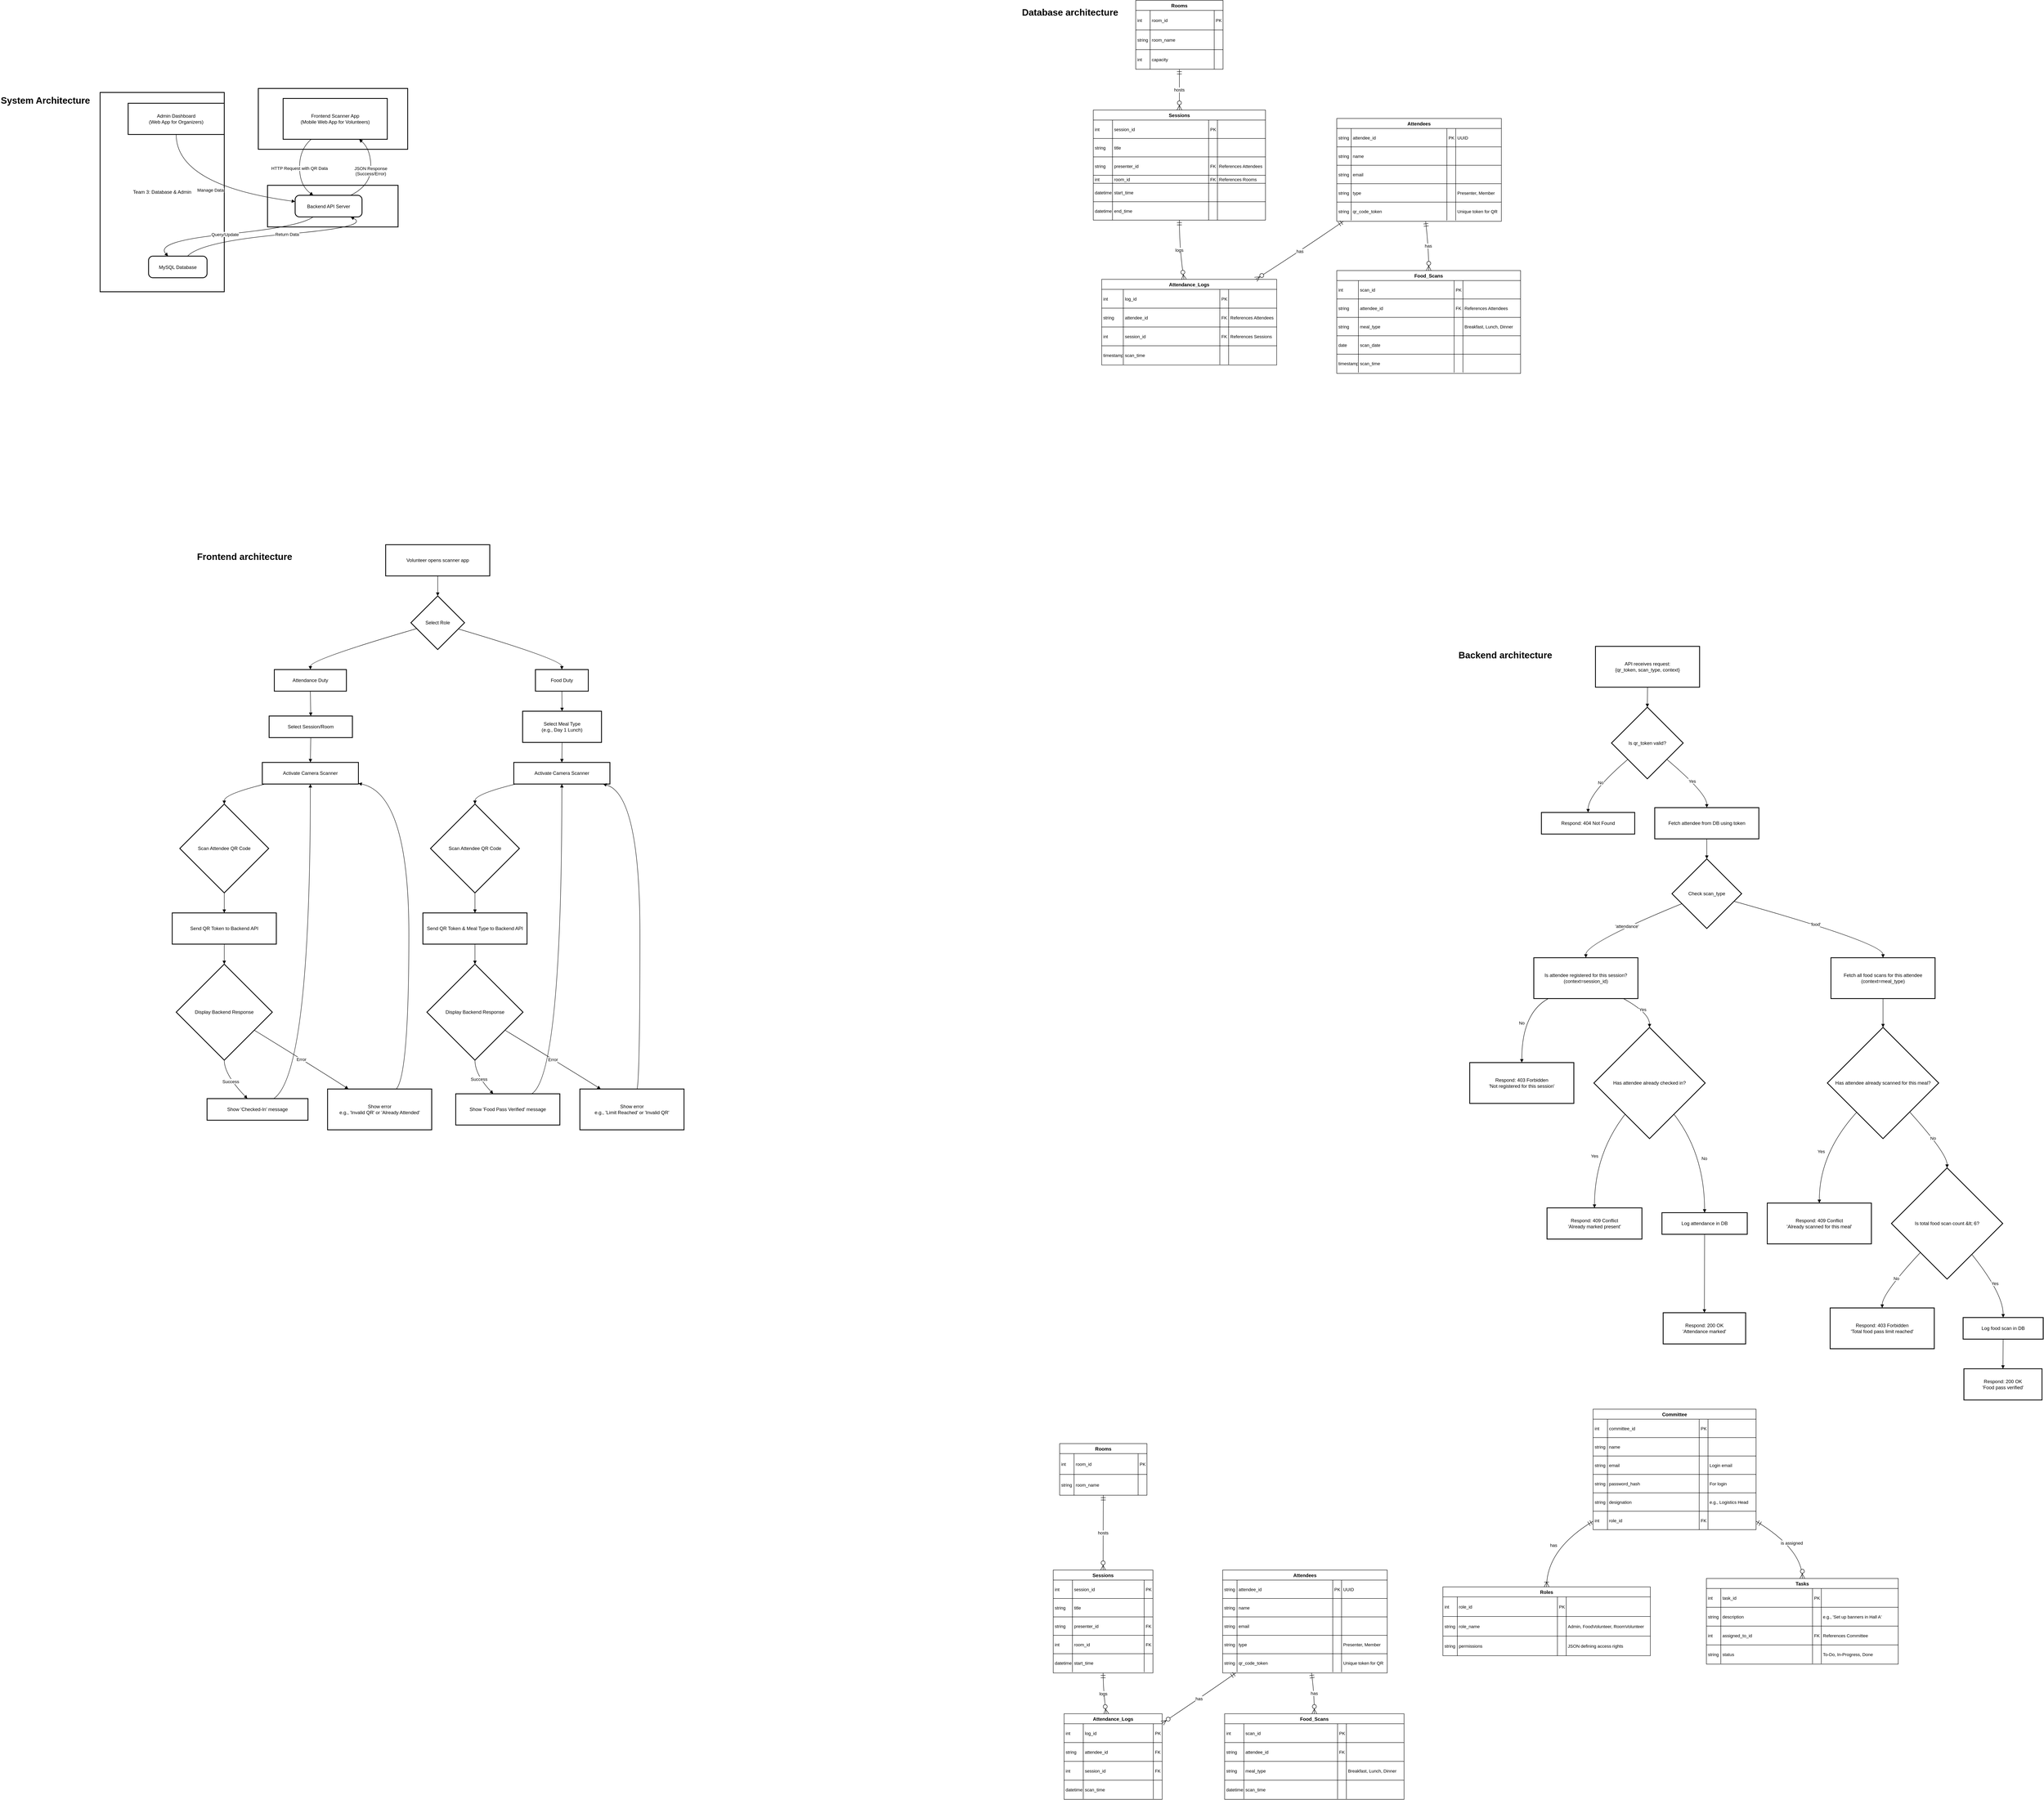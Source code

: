 <mxfile version="28.0.7">
  <diagram name="Page-1" id="ILZLPmKdNKBRwgNqQz3z">
    <mxGraphModel dx="7370" dy="3700" grid="1" gridSize="10" guides="1" tooltips="1" connect="1" arrows="1" fold="1" page="1" pageScale="1" pageWidth="1100" pageHeight="850" math="0" shadow="0">
      <root>
        <mxCell id="0" />
        <mxCell id="1" parent="0" />
        <mxCell id="RFLuwReMci4L1UDnGweO-1" value="Team 3: Database &amp; Admin" style="whiteSpace=wrap;strokeWidth=2;" parent="1" vertex="1">
          <mxGeometry x="-1600" y="-200" width="310" height="498" as="geometry" />
        </mxCell>
        <mxCell id="RFLuwReMci4L1UDnGweO-2" value="Team 2: Backend" style="whiteSpace=wrap;strokeWidth=2;" parent="1" vertex="1">
          <mxGeometry x="-1182" y="32" width="326" height="104" as="geometry" />
        </mxCell>
        <mxCell id="RFLuwReMci4L1UDnGweO-3" value="Team 1: Frontend" style="whiteSpace=wrap;strokeWidth=2;" parent="1" vertex="1">
          <mxGeometry x="-1205" y="-210" width="373" height="152" as="geometry" />
        </mxCell>
        <mxCell id="RFLuwReMci4L1UDnGweO-4" value="Frontend Scanner App &#xa; (Mobile Web App for Volunteers)" style="whiteSpace=wrap;strokeWidth=2;" parent="1" vertex="1">
          <mxGeometry x="-1143" y="-185" width="260" height="102" as="geometry" />
        </mxCell>
        <mxCell id="RFLuwReMci4L1UDnGweO-5" value="Backend API Server" style="rounded=1;arcSize=20;strokeWidth=2" parent="1" vertex="1">
          <mxGeometry x="-1113" y="57" width="167" height="54" as="geometry" />
        </mxCell>
        <mxCell id="RFLuwReMci4L1UDnGweO-6" value="MySQL Database" style="rounded=1;arcSize=20;strokeWidth=2" parent="1" vertex="1">
          <mxGeometry x="-1479" y="209" width="146" height="54" as="geometry" />
        </mxCell>
        <mxCell id="RFLuwReMci4L1UDnGweO-7" value="Admin Dashboard &#xa; (Web App for Organizers)" style="whiteSpace=wrap;strokeWidth=2;" parent="1" vertex="1">
          <mxGeometry x="-1530" y="-173" width="240" height="78" as="geometry" />
        </mxCell>
        <mxCell id="RFLuwReMci4L1UDnGweO-8" value="HTTP Request with QR Data" style="curved=1;startArrow=none;endArrow=block;exitX=0.27;exitY=1;entryX=0.27;entryY=0;rounded=0;" parent="1" source="RFLuwReMci4L1UDnGweO-4" target="RFLuwReMci4L1UDnGweO-5" edge="1">
          <mxGeometry relative="1" as="geometry">
            <Array as="points">
              <mxPoint x="-1102" y="-58" />
              <mxPoint x="-1102" y="32" />
            </Array>
          </mxGeometry>
        </mxCell>
        <mxCell id="RFLuwReMci4L1UDnGweO-9" value="Query/Update" style="curved=1;startArrow=none;endArrow=block;exitX=0.27;exitY=1;entryX=0.33;entryY=-0.01;rounded=0;" parent="1" source="RFLuwReMci4L1UDnGweO-5" target="RFLuwReMci4L1UDnGweO-6" edge="1">
          <mxGeometry relative="1" as="geometry">
            <Array as="points">
              <mxPoint x="-1102" y="136" />
              <mxPoint x="-1465" y="172" />
            </Array>
          </mxGeometry>
        </mxCell>
        <mxCell id="RFLuwReMci4L1UDnGweO-10" value="Return Data" style="curved=1;startArrow=none;endArrow=block;exitX=0.67;exitY=-0.01;entryX=0.83;entryY=1;rounded=0;" parent="1" source="RFLuwReMci4L1UDnGweO-6" target="RFLuwReMci4L1UDnGweO-5" edge="1">
          <mxGeometry relative="1" as="geometry">
            <Array as="points">
              <mxPoint x="-1347" y="172" />
              <mxPoint x="-924" y="136" />
            </Array>
          </mxGeometry>
        </mxCell>
        <mxCell id="RFLuwReMci4L1UDnGweO-11" value="JSON Response &#xa; (Success/Error)" style="curved=1;startArrow=none;endArrow=block;exitX=0.83;exitY=0;entryX=0.73;entryY=1;rounded=0;" parent="1" source="RFLuwReMci4L1UDnGweO-5" target="RFLuwReMci4L1UDnGweO-4" edge="1">
          <mxGeometry relative="1" as="geometry">
            <Array as="points">
              <mxPoint x="-924" y="32" />
              <mxPoint x="-924" y="-58" />
            </Array>
          </mxGeometry>
        </mxCell>
        <mxCell id="RFLuwReMci4L1UDnGweO-12" value="Manage Data" style="curved=1;startArrow=none;endArrow=block;exitX=0.5;exitY=1;entryX=0;entryY=0.29;rounded=0;" parent="1" source="RFLuwReMci4L1UDnGweO-7" target="RFLuwReMci4L1UDnGweO-5" edge="1">
          <mxGeometry relative="1" as="geometry">
            <Array as="points">
              <mxPoint x="-1410" y="32" />
            </Array>
          </mxGeometry>
        </mxCell>
        <mxCell id="RFLuwReMci4L1UDnGweO-13" value="Attendees" style="shape=table;startSize=25;container=1;collapsible=0;childLayout=tableLayout;fixedRows=1;rowLines=1;fontStyle=1;align=center;resizeLast=1;" parent="1" vertex="1">
          <mxGeometry x="1488" y="-135" width="411" height="257" as="geometry" />
        </mxCell>
        <mxCell id="RFLuwReMci4L1UDnGweO-14" style="shape=tableRow;horizontal=0;startSize=0;swimlaneHead=0;swimlaneBody=0;fillColor=none;collapsible=0;dropTarget=0;points=[[0,0.5],[1,0.5]];portConstraint=eastwest;top=0;left=0;right=0;bottom=0;" parent="RFLuwReMci4L1UDnGweO-13" vertex="1">
          <mxGeometry y="25" width="411" height="46" as="geometry" />
        </mxCell>
        <mxCell id="RFLuwReMci4L1UDnGweO-15" value="string" style="shape=partialRectangle;connectable=0;fillColor=none;top=0;left=0;bottom=0;right=0;align=left;spacingLeft=2;overflow=hidden;fontSize=11;" parent="RFLuwReMci4L1UDnGweO-14" vertex="1">
          <mxGeometry width="36" height="46" as="geometry">
            <mxRectangle width="36" height="46" as="alternateBounds" />
          </mxGeometry>
        </mxCell>
        <mxCell id="RFLuwReMci4L1UDnGweO-16" value="attendee_id" style="shape=partialRectangle;connectable=0;fillColor=none;top=0;left=0;bottom=0;right=0;align=left;spacingLeft=2;overflow=hidden;fontSize=11;" parent="RFLuwReMci4L1UDnGweO-14" vertex="1">
          <mxGeometry x="36" width="239" height="46" as="geometry">
            <mxRectangle width="239" height="46" as="alternateBounds" />
          </mxGeometry>
        </mxCell>
        <mxCell id="RFLuwReMci4L1UDnGweO-17" value="PK" style="shape=partialRectangle;connectable=0;fillColor=none;top=0;left=0;bottom=0;right=0;align=left;spacingLeft=2;overflow=hidden;fontSize=11;" parent="RFLuwReMci4L1UDnGweO-14" vertex="1">
          <mxGeometry x="275" width="22" height="46" as="geometry">
            <mxRectangle width="22" height="46" as="alternateBounds" />
          </mxGeometry>
        </mxCell>
        <mxCell id="RFLuwReMci4L1UDnGweO-18" value="UUID" style="shape=partialRectangle;connectable=0;fillColor=none;top=0;left=0;bottom=0;right=0;align=left;spacingLeft=2;overflow=hidden;fontSize=11;" parent="RFLuwReMci4L1UDnGweO-14" vertex="1">
          <mxGeometry x="297" width="114" height="46" as="geometry">
            <mxRectangle width="114" height="46" as="alternateBounds" />
          </mxGeometry>
        </mxCell>
        <mxCell id="RFLuwReMci4L1UDnGweO-19" style="shape=tableRow;horizontal=0;startSize=0;swimlaneHead=0;swimlaneBody=0;fillColor=none;collapsible=0;dropTarget=0;points=[[0,0.5],[1,0.5]];portConstraint=eastwest;top=0;left=0;right=0;bottom=0;" parent="RFLuwReMci4L1UDnGweO-13" vertex="1">
          <mxGeometry y="71" width="411" height="46" as="geometry" />
        </mxCell>
        <mxCell id="RFLuwReMci4L1UDnGweO-20" value="string" style="shape=partialRectangle;connectable=0;fillColor=none;top=0;left=0;bottom=0;right=0;align=left;spacingLeft=2;overflow=hidden;fontSize=11;" parent="RFLuwReMci4L1UDnGweO-19" vertex="1">
          <mxGeometry width="36" height="46" as="geometry">
            <mxRectangle width="36" height="46" as="alternateBounds" />
          </mxGeometry>
        </mxCell>
        <mxCell id="RFLuwReMci4L1UDnGweO-21" value="name" style="shape=partialRectangle;connectable=0;fillColor=none;top=0;left=0;bottom=0;right=0;align=left;spacingLeft=2;overflow=hidden;fontSize=11;" parent="RFLuwReMci4L1UDnGweO-19" vertex="1">
          <mxGeometry x="36" width="239" height="46" as="geometry">
            <mxRectangle width="239" height="46" as="alternateBounds" />
          </mxGeometry>
        </mxCell>
        <mxCell id="RFLuwReMci4L1UDnGweO-22" value="" style="shape=partialRectangle;connectable=0;fillColor=none;top=0;left=0;bottom=0;right=0;align=left;spacingLeft=2;overflow=hidden;fontSize=11;" parent="RFLuwReMci4L1UDnGweO-19" vertex="1">
          <mxGeometry x="275" width="22" height="46" as="geometry">
            <mxRectangle width="22" height="46" as="alternateBounds" />
          </mxGeometry>
        </mxCell>
        <mxCell id="RFLuwReMci4L1UDnGweO-23" value="" style="shape=partialRectangle;connectable=0;fillColor=none;top=0;left=0;bottom=0;right=0;align=left;spacingLeft=2;overflow=hidden;fontSize=11;" parent="RFLuwReMci4L1UDnGweO-19" vertex="1">
          <mxGeometry x="297" width="114" height="46" as="geometry">
            <mxRectangle width="114" height="46" as="alternateBounds" />
          </mxGeometry>
        </mxCell>
        <mxCell id="RFLuwReMci4L1UDnGweO-24" style="shape=tableRow;horizontal=0;startSize=0;swimlaneHead=0;swimlaneBody=0;fillColor=none;collapsible=0;dropTarget=0;points=[[0,0.5],[1,0.5]];portConstraint=eastwest;top=0;left=0;right=0;bottom=0;" parent="RFLuwReMci4L1UDnGweO-13" vertex="1">
          <mxGeometry y="117" width="411" height="46" as="geometry" />
        </mxCell>
        <mxCell id="RFLuwReMci4L1UDnGweO-25" value="string" style="shape=partialRectangle;connectable=0;fillColor=none;top=0;left=0;bottom=0;right=0;align=left;spacingLeft=2;overflow=hidden;fontSize=11;" parent="RFLuwReMci4L1UDnGweO-24" vertex="1">
          <mxGeometry width="36" height="46" as="geometry">
            <mxRectangle width="36" height="46" as="alternateBounds" />
          </mxGeometry>
        </mxCell>
        <mxCell id="RFLuwReMci4L1UDnGweO-26" value="email" style="shape=partialRectangle;connectable=0;fillColor=none;top=0;left=0;bottom=0;right=0;align=left;spacingLeft=2;overflow=hidden;fontSize=11;" parent="RFLuwReMci4L1UDnGweO-24" vertex="1">
          <mxGeometry x="36" width="239" height="46" as="geometry">
            <mxRectangle width="239" height="46" as="alternateBounds" />
          </mxGeometry>
        </mxCell>
        <mxCell id="RFLuwReMci4L1UDnGweO-27" value="" style="shape=partialRectangle;connectable=0;fillColor=none;top=0;left=0;bottom=0;right=0;align=left;spacingLeft=2;overflow=hidden;fontSize=11;" parent="RFLuwReMci4L1UDnGweO-24" vertex="1">
          <mxGeometry x="275" width="22" height="46" as="geometry">
            <mxRectangle width="22" height="46" as="alternateBounds" />
          </mxGeometry>
        </mxCell>
        <mxCell id="RFLuwReMci4L1UDnGweO-28" value="" style="shape=partialRectangle;connectable=0;fillColor=none;top=0;left=0;bottom=0;right=0;align=left;spacingLeft=2;overflow=hidden;fontSize=11;" parent="RFLuwReMci4L1UDnGweO-24" vertex="1">
          <mxGeometry x="297" width="114" height="46" as="geometry">
            <mxRectangle width="114" height="46" as="alternateBounds" />
          </mxGeometry>
        </mxCell>
        <mxCell id="RFLuwReMci4L1UDnGweO-29" style="shape=tableRow;horizontal=0;startSize=0;swimlaneHead=0;swimlaneBody=0;fillColor=none;collapsible=0;dropTarget=0;points=[[0,0.5],[1,0.5]];portConstraint=eastwest;top=0;left=0;right=0;bottom=0;" parent="RFLuwReMci4L1UDnGweO-13" vertex="1">
          <mxGeometry y="163" width="411" height="46" as="geometry" />
        </mxCell>
        <mxCell id="RFLuwReMci4L1UDnGweO-30" value="string" style="shape=partialRectangle;connectable=0;fillColor=none;top=0;left=0;bottom=0;right=0;align=left;spacingLeft=2;overflow=hidden;fontSize=11;" parent="RFLuwReMci4L1UDnGweO-29" vertex="1">
          <mxGeometry width="36" height="46" as="geometry">
            <mxRectangle width="36" height="46" as="alternateBounds" />
          </mxGeometry>
        </mxCell>
        <mxCell id="RFLuwReMci4L1UDnGweO-31" value="type" style="shape=partialRectangle;connectable=0;fillColor=none;top=0;left=0;bottom=0;right=0;align=left;spacingLeft=2;overflow=hidden;fontSize=11;" parent="RFLuwReMci4L1UDnGweO-29" vertex="1">
          <mxGeometry x="36" width="239" height="46" as="geometry">
            <mxRectangle width="239" height="46" as="alternateBounds" />
          </mxGeometry>
        </mxCell>
        <mxCell id="RFLuwReMci4L1UDnGweO-32" value="" style="shape=partialRectangle;connectable=0;fillColor=none;top=0;left=0;bottom=0;right=0;align=left;spacingLeft=2;overflow=hidden;fontSize=11;" parent="RFLuwReMci4L1UDnGweO-29" vertex="1">
          <mxGeometry x="275" width="22" height="46" as="geometry">
            <mxRectangle width="22" height="46" as="alternateBounds" />
          </mxGeometry>
        </mxCell>
        <mxCell id="RFLuwReMci4L1UDnGweO-33" value="Presenter, Member" style="shape=partialRectangle;connectable=0;fillColor=none;top=0;left=0;bottom=0;right=0;align=left;spacingLeft=2;overflow=hidden;fontSize=11;" parent="RFLuwReMci4L1UDnGweO-29" vertex="1">
          <mxGeometry x="297" width="114" height="46" as="geometry">
            <mxRectangle width="114" height="46" as="alternateBounds" />
          </mxGeometry>
        </mxCell>
        <mxCell id="RFLuwReMci4L1UDnGweO-34" style="shape=tableRow;horizontal=0;startSize=0;swimlaneHead=0;swimlaneBody=0;fillColor=none;collapsible=0;dropTarget=0;points=[[0,0.5],[1,0.5]];portConstraint=eastwest;top=0;left=0;right=0;bottom=0;" parent="RFLuwReMci4L1UDnGweO-13" vertex="1">
          <mxGeometry y="209" width="411" height="46" as="geometry" />
        </mxCell>
        <mxCell id="RFLuwReMci4L1UDnGweO-35" value="string" style="shape=partialRectangle;connectable=0;fillColor=none;top=0;left=0;bottom=0;right=0;align=left;spacingLeft=2;overflow=hidden;fontSize=11;" parent="RFLuwReMci4L1UDnGweO-34" vertex="1">
          <mxGeometry width="36" height="46" as="geometry">
            <mxRectangle width="36" height="46" as="alternateBounds" />
          </mxGeometry>
        </mxCell>
        <mxCell id="RFLuwReMci4L1UDnGweO-36" value="qr_code_token" style="shape=partialRectangle;connectable=0;fillColor=none;top=0;left=0;bottom=0;right=0;align=left;spacingLeft=2;overflow=hidden;fontSize=11;" parent="RFLuwReMci4L1UDnGweO-34" vertex="1">
          <mxGeometry x="36" width="239" height="46" as="geometry">
            <mxRectangle width="239" height="46" as="alternateBounds" />
          </mxGeometry>
        </mxCell>
        <mxCell id="RFLuwReMci4L1UDnGweO-37" value="" style="shape=partialRectangle;connectable=0;fillColor=none;top=0;left=0;bottom=0;right=0;align=left;spacingLeft=2;overflow=hidden;fontSize=11;" parent="RFLuwReMci4L1UDnGweO-34" vertex="1">
          <mxGeometry x="275" width="22" height="46" as="geometry">
            <mxRectangle width="22" height="46" as="alternateBounds" />
          </mxGeometry>
        </mxCell>
        <mxCell id="RFLuwReMci4L1UDnGweO-38" value="Unique token for QR" style="shape=partialRectangle;connectable=0;fillColor=none;top=0;left=0;bottom=0;right=0;align=left;spacingLeft=2;overflow=hidden;fontSize=11;" parent="RFLuwReMci4L1UDnGweO-34" vertex="1">
          <mxGeometry x="297" width="114" height="46" as="geometry">
            <mxRectangle width="114" height="46" as="alternateBounds" />
          </mxGeometry>
        </mxCell>
        <mxCell id="RFLuwReMci4L1UDnGweO-39" value="Attendance_Logs" style="shape=table;startSize=25;container=1;collapsible=0;childLayout=tableLayout;fixedRows=1;rowLines=1;fontStyle=1;align=center;resizeLast=1;" parent="1" vertex="1">
          <mxGeometry x="901" y="267" width="437" height="214" as="geometry" />
        </mxCell>
        <mxCell id="RFLuwReMci4L1UDnGweO-40" style="shape=tableRow;horizontal=0;startSize=0;swimlaneHead=0;swimlaneBody=0;fillColor=none;collapsible=0;dropTarget=0;points=[[0,0.5],[1,0.5]];portConstraint=eastwest;top=0;left=0;right=0;bottom=0;" parent="RFLuwReMci4L1UDnGweO-39" vertex="1">
          <mxGeometry y="25" width="437" height="47" as="geometry" />
        </mxCell>
        <mxCell id="RFLuwReMci4L1UDnGweO-41" value="int" style="shape=partialRectangle;connectable=0;fillColor=none;top=0;left=0;bottom=0;right=0;align=left;spacingLeft=2;overflow=hidden;fontSize=11;" parent="RFLuwReMci4L1UDnGweO-40" vertex="1">
          <mxGeometry width="54" height="47" as="geometry">
            <mxRectangle width="54" height="47" as="alternateBounds" />
          </mxGeometry>
        </mxCell>
        <mxCell id="RFLuwReMci4L1UDnGweO-42" value="log_id" style="shape=partialRectangle;connectable=0;fillColor=none;top=0;left=0;bottom=0;right=0;align=left;spacingLeft=2;overflow=hidden;fontSize=11;" parent="RFLuwReMci4L1UDnGweO-40" vertex="1">
          <mxGeometry x="54" width="241" height="47" as="geometry">
            <mxRectangle width="241" height="47" as="alternateBounds" />
          </mxGeometry>
        </mxCell>
        <mxCell id="RFLuwReMci4L1UDnGweO-43" value="PK" style="shape=partialRectangle;connectable=0;fillColor=none;top=0;left=0;bottom=0;right=0;align=left;spacingLeft=2;overflow=hidden;fontSize=11;" parent="RFLuwReMci4L1UDnGweO-40" vertex="1">
          <mxGeometry x="295" width="22" height="47" as="geometry">
            <mxRectangle width="22" height="47" as="alternateBounds" />
          </mxGeometry>
        </mxCell>
        <mxCell id="RFLuwReMci4L1UDnGweO-44" value="" style="shape=partialRectangle;connectable=0;fillColor=none;top=0;left=0;bottom=0;right=0;align=left;spacingLeft=2;overflow=hidden;fontSize=11;" parent="RFLuwReMci4L1UDnGweO-40" vertex="1">
          <mxGeometry x="317" width="120" height="47" as="geometry">
            <mxRectangle width="120" height="47" as="alternateBounds" />
          </mxGeometry>
        </mxCell>
        <mxCell id="RFLuwReMci4L1UDnGweO-45" style="shape=tableRow;horizontal=0;startSize=0;swimlaneHead=0;swimlaneBody=0;fillColor=none;collapsible=0;dropTarget=0;points=[[0,0.5],[1,0.5]];portConstraint=eastwest;top=0;left=0;right=0;bottom=0;" parent="RFLuwReMci4L1UDnGweO-39" vertex="1">
          <mxGeometry y="72" width="437" height="47" as="geometry" />
        </mxCell>
        <mxCell id="RFLuwReMci4L1UDnGweO-46" value="string" style="shape=partialRectangle;connectable=0;fillColor=none;top=0;left=0;bottom=0;right=0;align=left;spacingLeft=2;overflow=hidden;fontSize=11;" parent="RFLuwReMci4L1UDnGweO-45" vertex="1">
          <mxGeometry width="54" height="47" as="geometry">
            <mxRectangle width="54" height="47" as="alternateBounds" />
          </mxGeometry>
        </mxCell>
        <mxCell id="RFLuwReMci4L1UDnGweO-47" value="attendee_id" style="shape=partialRectangle;connectable=0;fillColor=none;top=0;left=0;bottom=0;right=0;align=left;spacingLeft=2;overflow=hidden;fontSize=11;" parent="RFLuwReMci4L1UDnGweO-45" vertex="1">
          <mxGeometry x="54" width="241" height="47" as="geometry">
            <mxRectangle width="241" height="47" as="alternateBounds" />
          </mxGeometry>
        </mxCell>
        <mxCell id="RFLuwReMci4L1UDnGweO-48" value="FK" style="shape=partialRectangle;connectable=0;fillColor=none;top=0;left=0;bottom=0;right=0;align=left;spacingLeft=2;overflow=hidden;fontSize=11;" parent="RFLuwReMci4L1UDnGweO-45" vertex="1">
          <mxGeometry x="295" width="22" height="47" as="geometry">
            <mxRectangle width="22" height="47" as="alternateBounds" />
          </mxGeometry>
        </mxCell>
        <mxCell id="RFLuwReMci4L1UDnGweO-49" value="References Attendees" style="shape=partialRectangle;connectable=0;fillColor=none;top=0;left=0;bottom=0;right=0;align=left;spacingLeft=2;overflow=hidden;fontSize=11;" parent="RFLuwReMci4L1UDnGweO-45" vertex="1">
          <mxGeometry x="317" width="120" height="47" as="geometry">
            <mxRectangle width="120" height="47" as="alternateBounds" />
          </mxGeometry>
        </mxCell>
        <mxCell id="RFLuwReMci4L1UDnGweO-50" style="shape=tableRow;horizontal=0;startSize=0;swimlaneHead=0;swimlaneBody=0;fillColor=none;collapsible=0;dropTarget=0;points=[[0,0.5],[1,0.5]];portConstraint=eastwest;top=0;left=0;right=0;bottom=0;" parent="RFLuwReMci4L1UDnGweO-39" vertex="1">
          <mxGeometry y="119" width="437" height="47" as="geometry" />
        </mxCell>
        <mxCell id="RFLuwReMci4L1UDnGweO-51" value="int" style="shape=partialRectangle;connectable=0;fillColor=none;top=0;left=0;bottom=0;right=0;align=left;spacingLeft=2;overflow=hidden;fontSize=11;" parent="RFLuwReMci4L1UDnGweO-50" vertex="1">
          <mxGeometry width="54" height="47" as="geometry">
            <mxRectangle width="54" height="47" as="alternateBounds" />
          </mxGeometry>
        </mxCell>
        <mxCell id="RFLuwReMci4L1UDnGweO-52" value="session_id" style="shape=partialRectangle;connectable=0;fillColor=none;top=0;left=0;bottom=0;right=0;align=left;spacingLeft=2;overflow=hidden;fontSize=11;" parent="RFLuwReMci4L1UDnGweO-50" vertex="1">
          <mxGeometry x="54" width="241" height="47" as="geometry">
            <mxRectangle width="241" height="47" as="alternateBounds" />
          </mxGeometry>
        </mxCell>
        <mxCell id="RFLuwReMci4L1UDnGweO-53" value="FK" style="shape=partialRectangle;connectable=0;fillColor=none;top=0;left=0;bottom=0;right=0;align=left;spacingLeft=2;overflow=hidden;fontSize=11;" parent="RFLuwReMci4L1UDnGweO-50" vertex="1">
          <mxGeometry x="295" width="22" height="47" as="geometry">
            <mxRectangle width="22" height="47" as="alternateBounds" />
          </mxGeometry>
        </mxCell>
        <mxCell id="RFLuwReMci4L1UDnGweO-54" value="References Sessions" style="shape=partialRectangle;connectable=0;fillColor=none;top=0;left=0;bottom=0;right=0;align=left;spacingLeft=2;overflow=hidden;fontSize=11;" parent="RFLuwReMci4L1UDnGweO-50" vertex="1">
          <mxGeometry x="317" width="120" height="47" as="geometry">
            <mxRectangle width="120" height="47" as="alternateBounds" />
          </mxGeometry>
        </mxCell>
        <mxCell id="RFLuwReMci4L1UDnGweO-55" style="shape=tableRow;horizontal=0;startSize=0;swimlaneHead=0;swimlaneBody=0;fillColor=none;collapsible=0;dropTarget=0;points=[[0,0.5],[1,0.5]];portConstraint=eastwest;top=0;left=0;right=0;bottom=0;" parent="RFLuwReMci4L1UDnGweO-39" vertex="1">
          <mxGeometry y="166" width="437" height="47" as="geometry" />
        </mxCell>
        <mxCell id="RFLuwReMci4L1UDnGweO-56" value="timestamp" style="shape=partialRectangle;connectable=0;fillColor=none;top=0;left=0;bottom=0;right=0;align=left;spacingLeft=2;overflow=hidden;fontSize=11;" parent="RFLuwReMci4L1UDnGweO-55" vertex="1">
          <mxGeometry width="54" height="47" as="geometry">
            <mxRectangle width="54" height="47" as="alternateBounds" />
          </mxGeometry>
        </mxCell>
        <mxCell id="RFLuwReMci4L1UDnGweO-57" value="scan_time" style="shape=partialRectangle;connectable=0;fillColor=none;top=0;left=0;bottom=0;right=0;align=left;spacingLeft=2;overflow=hidden;fontSize=11;" parent="RFLuwReMci4L1UDnGweO-55" vertex="1">
          <mxGeometry x="54" width="241" height="47" as="geometry">
            <mxRectangle width="241" height="47" as="alternateBounds" />
          </mxGeometry>
        </mxCell>
        <mxCell id="RFLuwReMci4L1UDnGweO-58" value="" style="shape=partialRectangle;connectable=0;fillColor=none;top=0;left=0;bottom=0;right=0;align=left;spacingLeft=2;overflow=hidden;fontSize=11;" parent="RFLuwReMci4L1UDnGweO-55" vertex="1">
          <mxGeometry x="295" width="22" height="47" as="geometry">
            <mxRectangle width="22" height="47" as="alternateBounds" />
          </mxGeometry>
        </mxCell>
        <mxCell id="RFLuwReMci4L1UDnGweO-59" value="" style="shape=partialRectangle;connectable=0;fillColor=none;top=0;left=0;bottom=0;right=0;align=left;spacingLeft=2;overflow=hidden;fontSize=11;" parent="RFLuwReMci4L1UDnGweO-55" vertex="1">
          <mxGeometry x="317" width="120" height="47" as="geometry">
            <mxRectangle width="120" height="47" as="alternateBounds" />
          </mxGeometry>
        </mxCell>
        <mxCell id="RFLuwReMci4L1UDnGweO-60" value="Food_Scans" style="shape=table;startSize=25;container=1;collapsible=0;childLayout=tableLayout;fixedRows=1;rowLines=1;fontStyle=1;align=center;resizeLast=1;" parent="1" vertex="1">
          <mxGeometry x="1488" y="245" width="459" height="257" as="geometry" />
        </mxCell>
        <mxCell id="RFLuwReMci4L1UDnGweO-61" style="shape=tableRow;horizontal=0;startSize=0;swimlaneHead=0;swimlaneBody=0;fillColor=none;collapsible=0;dropTarget=0;points=[[0,0.5],[1,0.5]];portConstraint=eastwest;top=0;left=0;right=0;bottom=0;" parent="RFLuwReMci4L1UDnGweO-60" vertex="1">
          <mxGeometry y="25" width="459" height="46" as="geometry" />
        </mxCell>
        <mxCell id="RFLuwReMci4L1UDnGweO-62" value="int" style="shape=partialRectangle;connectable=0;fillColor=none;top=0;left=0;bottom=0;right=0;align=left;spacingLeft=2;overflow=hidden;fontSize=11;" parent="RFLuwReMci4L1UDnGweO-61" vertex="1">
          <mxGeometry width="54" height="46" as="geometry">
            <mxRectangle width="54" height="46" as="alternateBounds" />
          </mxGeometry>
        </mxCell>
        <mxCell id="RFLuwReMci4L1UDnGweO-63" value="scan_id" style="shape=partialRectangle;connectable=0;fillColor=none;top=0;left=0;bottom=0;right=0;align=left;spacingLeft=2;overflow=hidden;fontSize=11;" parent="RFLuwReMci4L1UDnGweO-61" vertex="1">
          <mxGeometry x="54" width="239" height="46" as="geometry">
            <mxRectangle width="239" height="46" as="alternateBounds" />
          </mxGeometry>
        </mxCell>
        <mxCell id="RFLuwReMci4L1UDnGweO-64" value="PK" style="shape=partialRectangle;connectable=0;fillColor=none;top=0;left=0;bottom=0;right=0;align=left;spacingLeft=2;overflow=hidden;fontSize=11;" parent="RFLuwReMci4L1UDnGweO-61" vertex="1">
          <mxGeometry x="293" width="22" height="46" as="geometry">
            <mxRectangle width="22" height="46" as="alternateBounds" />
          </mxGeometry>
        </mxCell>
        <mxCell id="RFLuwReMci4L1UDnGweO-65" value="" style="shape=partialRectangle;connectable=0;fillColor=none;top=0;left=0;bottom=0;right=0;align=left;spacingLeft=2;overflow=hidden;fontSize=11;" parent="RFLuwReMci4L1UDnGweO-61" vertex="1">
          <mxGeometry x="315" width="144" height="46" as="geometry">
            <mxRectangle width="144" height="46" as="alternateBounds" />
          </mxGeometry>
        </mxCell>
        <mxCell id="RFLuwReMci4L1UDnGweO-66" style="shape=tableRow;horizontal=0;startSize=0;swimlaneHead=0;swimlaneBody=0;fillColor=none;collapsible=0;dropTarget=0;points=[[0,0.5],[1,0.5]];portConstraint=eastwest;top=0;left=0;right=0;bottom=0;" parent="RFLuwReMci4L1UDnGweO-60" vertex="1">
          <mxGeometry y="71" width="459" height="46" as="geometry" />
        </mxCell>
        <mxCell id="RFLuwReMci4L1UDnGweO-67" value="string" style="shape=partialRectangle;connectable=0;fillColor=none;top=0;left=0;bottom=0;right=0;align=left;spacingLeft=2;overflow=hidden;fontSize=11;" parent="RFLuwReMci4L1UDnGweO-66" vertex="1">
          <mxGeometry width="54" height="46" as="geometry">
            <mxRectangle width="54" height="46" as="alternateBounds" />
          </mxGeometry>
        </mxCell>
        <mxCell id="RFLuwReMci4L1UDnGweO-68" value="attendee_id" style="shape=partialRectangle;connectable=0;fillColor=none;top=0;left=0;bottom=0;right=0;align=left;spacingLeft=2;overflow=hidden;fontSize=11;" parent="RFLuwReMci4L1UDnGweO-66" vertex="1">
          <mxGeometry x="54" width="239" height="46" as="geometry">
            <mxRectangle width="239" height="46" as="alternateBounds" />
          </mxGeometry>
        </mxCell>
        <mxCell id="RFLuwReMci4L1UDnGweO-69" value="FK" style="shape=partialRectangle;connectable=0;fillColor=none;top=0;left=0;bottom=0;right=0;align=left;spacingLeft=2;overflow=hidden;fontSize=11;" parent="RFLuwReMci4L1UDnGweO-66" vertex="1">
          <mxGeometry x="293" width="22" height="46" as="geometry">
            <mxRectangle width="22" height="46" as="alternateBounds" />
          </mxGeometry>
        </mxCell>
        <mxCell id="RFLuwReMci4L1UDnGweO-70" value="References Attendees" style="shape=partialRectangle;connectable=0;fillColor=none;top=0;left=0;bottom=0;right=0;align=left;spacingLeft=2;overflow=hidden;fontSize=11;" parent="RFLuwReMci4L1UDnGweO-66" vertex="1">
          <mxGeometry x="315" width="144" height="46" as="geometry">
            <mxRectangle width="144" height="46" as="alternateBounds" />
          </mxGeometry>
        </mxCell>
        <mxCell id="RFLuwReMci4L1UDnGweO-71" style="shape=tableRow;horizontal=0;startSize=0;swimlaneHead=0;swimlaneBody=0;fillColor=none;collapsible=0;dropTarget=0;points=[[0,0.5],[1,0.5]];portConstraint=eastwest;top=0;left=0;right=0;bottom=0;" parent="RFLuwReMci4L1UDnGweO-60" vertex="1">
          <mxGeometry y="117" width="459" height="46" as="geometry" />
        </mxCell>
        <mxCell id="RFLuwReMci4L1UDnGweO-72" value="string" style="shape=partialRectangle;connectable=0;fillColor=none;top=0;left=0;bottom=0;right=0;align=left;spacingLeft=2;overflow=hidden;fontSize=11;" parent="RFLuwReMci4L1UDnGweO-71" vertex="1">
          <mxGeometry width="54" height="46" as="geometry">
            <mxRectangle width="54" height="46" as="alternateBounds" />
          </mxGeometry>
        </mxCell>
        <mxCell id="RFLuwReMci4L1UDnGweO-73" value="meal_type" style="shape=partialRectangle;connectable=0;fillColor=none;top=0;left=0;bottom=0;right=0;align=left;spacingLeft=2;overflow=hidden;fontSize=11;" parent="RFLuwReMci4L1UDnGweO-71" vertex="1">
          <mxGeometry x="54" width="239" height="46" as="geometry">
            <mxRectangle width="239" height="46" as="alternateBounds" />
          </mxGeometry>
        </mxCell>
        <mxCell id="RFLuwReMci4L1UDnGweO-74" value="" style="shape=partialRectangle;connectable=0;fillColor=none;top=0;left=0;bottom=0;right=0;align=left;spacingLeft=2;overflow=hidden;fontSize=11;" parent="RFLuwReMci4L1UDnGweO-71" vertex="1">
          <mxGeometry x="293" width="22" height="46" as="geometry">
            <mxRectangle width="22" height="46" as="alternateBounds" />
          </mxGeometry>
        </mxCell>
        <mxCell id="RFLuwReMci4L1UDnGweO-75" value="Breakfast, Lunch, Dinner" style="shape=partialRectangle;connectable=0;fillColor=none;top=0;left=0;bottom=0;right=0;align=left;spacingLeft=2;overflow=hidden;fontSize=11;" parent="RFLuwReMci4L1UDnGweO-71" vertex="1">
          <mxGeometry x="315" width="144" height="46" as="geometry">
            <mxRectangle width="144" height="46" as="alternateBounds" />
          </mxGeometry>
        </mxCell>
        <mxCell id="RFLuwReMci4L1UDnGweO-76" style="shape=tableRow;horizontal=0;startSize=0;swimlaneHead=0;swimlaneBody=0;fillColor=none;collapsible=0;dropTarget=0;points=[[0,0.5],[1,0.5]];portConstraint=eastwest;top=0;left=0;right=0;bottom=0;" parent="RFLuwReMci4L1UDnGweO-60" vertex="1">
          <mxGeometry y="163" width="459" height="46" as="geometry" />
        </mxCell>
        <mxCell id="RFLuwReMci4L1UDnGweO-77" value="date" style="shape=partialRectangle;connectable=0;fillColor=none;top=0;left=0;bottom=0;right=0;align=left;spacingLeft=2;overflow=hidden;fontSize=11;" parent="RFLuwReMci4L1UDnGweO-76" vertex="1">
          <mxGeometry width="54" height="46" as="geometry">
            <mxRectangle width="54" height="46" as="alternateBounds" />
          </mxGeometry>
        </mxCell>
        <mxCell id="RFLuwReMci4L1UDnGweO-78" value="scan_date" style="shape=partialRectangle;connectable=0;fillColor=none;top=0;left=0;bottom=0;right=0;align=left;spacingLeft=2;overflow=hidden;fontSize=11;" parent="RFLuwReMci4L1UDnGweO-76" vertex="1">
          <mxGeometry x="54" width="239" height="46" as="geometry">
            <mxRectangle width="239" height="46" as="alternateBounds" />
          </mxGeometry>
        </mxCell>
        <mxCell id="RFLuwReMci4L1UDnGweO-79" value="" style="shape=partialRectangle;connectable=0;fillColor=none;top=0;left=0;bottom=0;right=0;align=left;spacingLeft=2;overflow=hidden;fontSize=11;" parent="RFLuwReMci4L1UDnGweO-76" vertex="1">
          <mxGeometry x="293" width="22" height="46" as="geometry">
            <mxRectangle width="22" height="46" as="alternateBounds" />
          </mxGeometry>
        </mxCell>
        <mxCell id="RFLuwReMci4L1UDnGweO-80" value="" style="shape=partialRectangle;connectable=0;fillColor=none;top=0;left=0;bottom=0;right=0;align=left;spacingLeft=2;overflow=hidden;fontSize=11;" parent="RFLuwReMci4L1UDnGweO-76" vertex="1">
          <mxGeometry x="315" width="144" height="46" as="geometry">
            <mxRectangle width="144" height="46" as="alternateBounds" />
          </mxGeometry>
        </mxCell>
        <mxCell id="RFLuwReMci4L1UDnGweO-81" style="shape=tableRow;horizontal=0;startSize=0;swimlaneHead=0;swimlaneBody=0;fillColor=none;collapsible=0;dropTarget=0;points=[[0,0.5],[1,0.5]];portConstraint=eastwest;top=0;left=0;right=0;bottom=0;" parent="RFLuwReMci4L1UDnGweO-60" vertex="1">
          <mxGeometry y="209" width="459" height="46" as="geometry" />
        </mxCell>
        <mxCell id="RFLuwReMci4L1UDnGweO-82" value="timestamp" style="shape=partialRectangle;connectable=0;fillColor=none;top=0;left=0;bottom=0;right=0;align=left;spacingLeft=2;overflow=hidden;fontSize=11;" parent="RFLuwReMci4L1UDnGweO-81" vertex="1">
          <mxGeometry width="54" height="46" as="geometry">
            <mxRectangle width="54" height="46" as="alternateBounds" />
          </mxGeometry>
        </mxCell>
        <mxCell id="RFLuwReMci4L1UDnGweO-83" value="scan_time" style="shape=partialRectangle;connectable=0;fillColor=none;top=0;left=0;bottom=0;right=0;align=left;spacingLeft=2;overflow=hidden;fontSize=11;" parent="RFLuwReMci4L1UDnGweO-81" vertex="1">
          <mxGeometry x="54" width="239" height="46" as="geometry">
            <mxRectangle width="239" height="46" as="alternateBounds" />
          </mxGeometry>
        </mxCell>
        <mxCell id="RFLuwReMci4L1UDnGweO-84" value="" style="shape=partialRectangle;connectable=0;fillColor=none;top=0;left=0;bottom=0;right=0;align=left;spacingLeft=2;overflow=hidden;fontSize=11;" parent="RFLuwReMci4L1UDnGweO-81" vertex="1">
          <mxGeometry x="293" width="22" height="46" as="geometry">
            <mxRectangle width="22" height="46" as="alternateBounds" />
          </mxGeometry>
        </mxCell>
        <mxCell id="RFLuwReMci4L1UDnGweO-85" value="" style="shape=partialRectangle;connectable=0;fillColor=none;top=0;left=0;bottom=0;right=0;align=left;spacingLeft=2;overflow=hidden;fontSize=11;" parent="RFLuwReMci4L1UDnGweO-81" vertex="1">
          <mxGeometry x="315" width="144" height="46" as="geometry">
            <mxRectangle width="144" height="46" as="alternateBounds" />
          </mxGeometry>
        </mxCell>
        <mxCell id="RFLuwReMci4L1UDnGweO-86" value="Sessions" style="shape=table;startSize=25;container=1;collapsible=0;childLayout=tableLayout;fixedRows=1;rowLines=1;fontStyle=1;align=center;resizeLast=1;" parent="1" vertex="1">
          <mxGeometry x="880" y="-156" width="430" height="275" as="geometry" />
        </mxCell>
        <mxCell id="RFLuwReMci4L1UDnGweO-87" style="shape=tableRow;horizontal=0;startSize=0;swimlaneHead=0;swimlaneBody=0;fillColor=none;collapsible=0;dropTarget=0;points=[[0,0.5],[1,0.5]];portConstraint=eastwest;top=0;left=0;right=0;bottom=0;" parent="RFLuwReMci4L1UDnGweO-86" vertex="1">
          <mxGeometry y="25" width="430" height="46" as="geometry" />
        </mxCell>
        <mxCell id="RFLuwReMci4L1UDnGweO-88" value="int" style="shape=partialRectangle;connectable=0;fillColor=none;top=0;left=0;bottom=0;right=0;align=left;spacingLeft=2;overflow=hidden;fontSize=11;" parent="RFLuwReMci4L1UDnGweO-87" vertex="1">
          <mxGeometry width="48" height="46" as="geometry">
            <mxRectangle width="48" height="46" as="alternateBounds" />
          </mxGeometry>
        </mxCell>
        <mxCell id="RFLuwReMci4L1UDnGweO-89" value="session_id" style="shape=partialRectangle;connectable=0;fillColor=none;top=0;left=0;bottom=0;right=0;align=left;spacingLeft=2;overflow=hidden;fontSize=11;" parent="RFLuwReMci4L1UDnGweO-87" vertex="1">
          <mxGeometry x="48" width="240" height="46" as="geometry">
            <mxRectangle width="240" height="46" as="alternateBounds" />
          </mxGeometry>
        </mxCell>
        <mxCell id="RFLuwReMci4L1UDnGweO-90" value="PK" style="shape=partialRectangle;connectable=0;fillColor=none;top=0;left=0;bottom=0;right=0;align=left;spacingLeft=2;overflow=hidden;fontSize=11;" parent="RFLuwReMci4L1UDnGweO-87" vertex="1">
          <mxGeometry x="288" width="22" height="46" as="geometry">
            <mxRectangle width="22" height="46" as="alternateBounds" />
          </mxGeometry>
        </mxCell>
        <mxCell id="RFLuwReMci4L1UDnGweO-91" value="" style="shape=partialRectangle;connectable=0;fillColor=none;top=0;left=0;bottom=0;right=0;align=left;spacingLeft=2;overflow=hidden;fontSize=11;" parent="RFLuwReMci4L1UDnGweO-87" vertex="1">
          <mxGeometry x="310" width="120" height="46" as="geometry">
            <mxRectangle width="120" height="46" as="alternateBounds" />
          </mxGeometry>
        </mxCell>
        <mxCell id="RFLuwReMci4L1UDnGweO-92" style="shape=tableRow;horizontal=0;startSize=0;swimlaneHead=0;swimlaneBody=0;fillColor=none;collapsible=0;dropTarget=0;points=[[0,0.5],[1,0.5]];portConstraint=eastwest;top=0;left=0;right=0;bottom=0;" parent="RFLuwReMci4L1UDnGweO-86" vertex="1">
          <mxGeometry y="71" width="430" height="46" as="geometry" />
        </mxCell>
        <mxCell id="RFLuwReMci4L1UDnGweO-93" value="string" style="shape=partialRectangle;connectable=0;fillColor=none;top=0;left=0;bottom=0;right=0;align=left;spacingLeft=2;overflow=hidden;fontSize=11;" parent="RFLuwReMci4L1UDnGweO-92" vertex="1">
          <mxGeometry width="48" height="46" as="geometry">
            <mxRectangle width="48" height="46" as="alternateBounds" />
          </mxGeometry>
        </mxCell>
        <mxCell id="RFLuwReMci4L1UDnGweO-94" value="title" style="shape=partialRectangle;connectable=0;fillColor=none;top=0;left=0;bottom=0;right=0;align=left;spacingLeft=2;overflow=hidden;fontSize=11;" parent="RFLuwReMci4L1UDnGweO-92" vertex="1">
          <mxGeometry x="48" width="240" height="46" as="geometry">
            <mxRectangle width="240" height="46" as="alternateBounds" />
          </mxGeometry>
        </mxCell>
        <mxCell id="RFLuwReMci4L1UDnGweO-95" value="" style="shape=partialRectangle;connectable=0;fillColor=none;top=0;left=0;bottom=0;right=0;align=left;spacingLeft=2;overflow=hidden;fontSize=11;" parent="RFLuwReMci4L1UDnGweO-92" vertex="1">
          <mxGeometry x="288" width="22" height="46" as="geometry">
            <mxRectangle width="22" height="46" as="alternateBounds" />
          </mxGeometry>
        </mxCell>
        <mxCell id="RFLuwReMci4L1UDnGweO-96" value="" style="shape=partialRectangle;connectable=0;fillColor=none;top=0;left=0;bottom=0;right=0;align=left;spacingLeft=2;overflow=hidden;fontSize=11;" parent="RFLuwReMci4L1UDnGweO-92" vertex="1">
          <mxGeometry x="310" width="120" height="46" as="geometry">
            <mxRectangle width="120" height="46" as="alternateBounds" />
          </mxGeometry>
        </mxCell>
        <mxCell id="RFLuwReMci4L1UDnGweO-97" style="shape=tableRow;horizontal=0;startSize=0;swimlaneHead=0;swimlaneBody=0;fillColor=none;collapsible=0;dropTarget=0;points=[[0,0.5],[1,0.5]];portConstraint=eastwest;top=0;left=0;right=0;bottom=0;" parent="RFLuwReMci4L1UDnGweO-86" vertex="1">
          <mxGeometry y="117" width="430" height="46" as="geometry" />
        </mxCell>
        <mxCell id="RFLuwReMci4L1UDnGweO-98" value="string" style="shape=partialRectangle;connectable=0;fillColor=none;top=0;left=0;bottom=0;right=0;align=left;spacingLeft=2;overflow=hidden;fontSize=11;" parent="RFLuwReMci4L1UDnGweO-97" vertex="1">
          <mxGeometry width="48" height="46" as="geometry">
            <mxRectangle width="48" height="46" as="alternateBounds" />
          </mxGeometry>
        </mxCell>
        <mxCell id="RFLuwReMci4L1UDnGweO-99" value="presenter_id" style="shape=partialRectangle;connectable=0;fillColor=none;top=0;left=0;bottom=0;right=0;align=left;spacingLeft=2;overflow=hidden;fontSize=11;" parent="RFLuwReMci4L1UDnGweO-97" vertex="1">
          <mxGeometry x="48" width="240" height="46" as="geometry">
            <mxRectangle width="240" height="46" as="alternateBounds" />
          </mxGeometry>
        </mxCell>
        <mxCell id="RFLuwReMci4L1UDnGweO-100" value="FK" style="shape=partialRectangle;connectable=0;fillColor=none;top=0;left=0;bottom=0;right=0;align=left;spacingLeft=2;overflow=hidden;fontSize=11;" parent="RFLuwReMci4L1UDnGweO-97" vertex="1">
          <mxGeometry x="288" width="22" height="46" as="geometry">
            <mxRectangle width="22" height="46" as="alternateBounds" />
          </mxGeometry>
        </mxCell>
        <mxCell id="RFLuwReMci4L1UDnGweO-101" value="References Attendees" style="shape=partialRectangle;connectable=0;fillColor=none;top=0;left=0;bottom=0;right=0;align=left;spacingLeft=2;overflow=hidden;fontSize=11;" parent="RFLuwReMci4L1UDnGweO-97" vertex="1">
          <mxGeometry x="310" width="120" height="46" as="geometry">
            <mxRectangle width="120" height="46" as="alternateBounds" />
          </mxGeometry>
        </mxCell>
        <mxCell id="RFLuwReMci4L1UDnGweO-102" style="shape=tableRow;horizontal=0;startSize=0;swimlaneHead=0;swimlaneBody=0;fillColor=none;collapsible=0;dropTarget=0;points=[[0,0.5],[1,0.5]];portConstraint=eastwest;top=0;left=0;right=0;bottom=0;" parent="RFLuwReMci4L1UDnGweO-86" vertex="1">
          <mxGeometry y="163" width="430" height="20" as="geometry" />
        </mxCell>
        <mxCell id="RFLuwReMci4L1UDnGweO-103" value="int" style="shape=partialRectangle;connectable=0;fillColor=none;top=0;left=0;bottom=0;right=0;align=left;spacingLeft=2;overflow=hidden;fontSize=11;" parent="RFLuwReMci4L1UDnGweO-102" vertex="1">
          <mxGeometry width="48" height="20" as="geometry">
            <mxRectangle width="48" height="20" as="alternateBounds" />
          </mxGeometry>
        </mxCell>
        <mxCell id="RFLuwReMci4L1UDnGweO-104" value="room_id" style="shape=partialRectangle;connectable=0;fillColor=none;top=0;left=0;bottom=0;right=0;align=left;spacingLeft=2;overflow=hidden;fontSize=11;" parent="RFLuwReMci4L1UDnGweO-102" vertex="1">
          <mxGeometry x="48" width="240" height="20" as="geometry">
            <mxRectangle width="240" height="20" as="alternateBounds" />
          </mxGeometry>
        </mxCell>
        <mxCell id="RFLuwReMci4L1UDnGweO-105" value="FK" style="shape=partialRectangle;connectable=0;fillColor=none;top=0;left=0;bottom=0;right=0;align=left;spacingLeft=2;overflow=hidden;fontSize=11;" parent="RFLuwReMci4L1UDnGweO-102" vertex="1">
          <mxGeometry x="288" width="22" height="20" as="geometry">
            <mxRectangle width="22" height="20" as="alternateBounds" />
          </mxGeometry>
        </mxCell>
        <mxCell id="RFLuwReMci4L1UDnGweO-106" value="References Rooms" style="shape=partialRectangle;connectable=0;fillColor=none;top=0;left=0;bottom=0;right=0;align=left;spacingLeft=2;overflow=hidden;fontSize=11;" parent="RFLuwReMci4L1UDnGweO-102" vertex="1">
          <mxGeometry x="310" width="120" height="20" as="geometry">
            <mxRectangle width="120" height="20" as="alternateBounds" />
          </mxGeometry>
        </mxCell>
        <mxCell id="RFLuwReMci4L1UDnGweO-107" style="shape=tableRow;horizontal=0;startSize=0;swimlaneHead=0;swimlaneBody=0;fillColor=none;collapsible=0;dropTarget=0;points=[[0,0.5],[1,0.5]];portConstraint=eastwest;top=0;left=0;right=0;bottom=0;" parent="RFLuwReMci4L1UDnGweO-86" vertex="1">
          <mxGeometry y="183" width="430" height="46" as="geometry" />
        </mxCell>
        <mxCell id="RFLuwReMci4L1UDnGweO-108" value="datetime" style="shape=partialRectangle;connectable=0;fillColor=none;top=0;left=0;bottom=0;right=0;align=left;spacingLeft=2;overflow=hidden;fontSize=11;" parent="RFLuwReMci4L1UDnGweO-107" vertex="1">
          <mxGeometry width="48" height="46" as="geometry">
            <mxRectangle width="48" height="46" as="alternateBounds" />
          </mxGeometry>
        </mxCell>
        <mxCell id="RFLuwReMci4L1UDnGweO-109" value="start_time" style="shape=partialRectangle;connectable=0;fillColor=none;top=0;left=0;bottom=0;right=0;align=left;spacingLeft=2;overflow=hidden;fontSize=11;" parent="RFLuwReMci4L1UDnGweO-107" vertex="1">
          <mxGeometry x="48" width="240" height="46" as="geometry">
            <mxRectangle width="240" height="46" as="alternateBounds" />
          </mxGeometry>
        </mxCell>
        <mxCell id="RFLuwReMci4L1UDnGweO-110" value="" style="shape=partialRectangle;connectable=0;fillColor=none;top=0;left=0;bottom=0;right=0;align=left;spacingLeft=2;overflow=hidden;fontSize=11;" parent="RFLuwReMci4L1UDnGweO-107" vertex="1">
          <mxGeometry x="288" width="22" height="46" as="geometry">
            <mxRectangle width="22" height="46" as="alternateBounds" />
          </mxGeometry>
        </mxCell>
        <mxCell id="RFLuwReMci4L1UDnGweO-111" value="" style="shape=partialRectangle;connectable=0;fillColor=none;top=0;left=0;bottom=0;right=0;align=left;spacingLeft=2;overflow=hidden;fontSize=11;" parent="RFLuwReMci4L1UDnGweO-107" vertex="1">
          <mxGeometry x="310" width="120" height="46" as="geometry">
            <mxRectangle width="120" height="46" as="alternateBounds" />
          </mxGeometry>
        </mxCell>
        <mxCell id="RFLuwReMci4L1UDnGweO-112" style="shape=tableRow;horizontal=0;startSize=0;swimlaneHead=0;swimlaneBody=0;fillColor=none;collapsible=0;dropTarget=0;points=[[0,0.5],[1,0.5]];portConstraint=eastwest;top=0;left=0;right=0;bottom=0;" parent="RFLuwReMci4L1UDnGweO-86" vertex="1">
          <mxGeometry y="229" width="430" height="46" as="geometry" />
        </mxCell>
        <mxCell id="RFLuwReMci4L1UDnGweO-113" value="datetime" style="shape=partialRectangle;connectable=0;fillColor=none;top=0;left=0;bottom=0;right=0;align=left;spacingLeft=2;overflow=hidden;fontSize=11;" parent="RFLuwReMci4L1UDnGweO-112" vertex="1">
          <mxGeometry width="48" height="46" as="geometry">
            <mxRectangle width="48" height="46" as="alternateBounds" />
          </mxGeometry>
        </mxCell>
        <mxCell id="RFLuwReMci4L1UDnGweO-114" value="end_time" style="shape=partialRectangle;connectable=0;fillColor=none;top=0;left=0;bottom=0;right=0;align=left;spacingLeft=2;overflow=hidden;fontSize=11;" parent="RFLuwReMci4L1UDnGweO-112" vertex="1">
          <mxGeometry x="48" width="240" height="46" as="geometry">
            <mxRectangle width="240" height="46" as="alternateBounds" />
          </mxGeometry>
        </mxCell>
        <mxCell id="RFLuwReMci4L1UDnGweO-115" value="" style="shape=partialRectangle;connectable=0;fillColor=none;top=0;left=0;bottom=0;right=0;align=left;spacingLeft=2;overflow=hidden;fontSize=11;" parent="RFLuwReMci4L1UDnGweO-112" vertex="1">
          <mxGeometry x="288" width="22" height="46" as="geometry">
            <mxRectangle width="22" height="46" as="alternateBounds" />
          </mxGeometry>
        </mxCell>
        <mxCell id="RFLuwReMci4L1UDnGweO-116" value="" style="shape=partialRectangle;connectable=0;fillColor=none;top=0;left=0;bottom=0;right=0;align=left;spacingLeft=2;overflow=hidden;fontSize=11;" parent="RFLuwReMci4L1UDnGweO-112" vertex="1">
          <mxGeometry x="310" width="120" height="46" as="geometry">
            <mxRectangle width="120" height="46" as="alternateBounds" />
          </mxGeometry>
        </mxCell>
        <mxCell id="RFLuwReMci4L1UDnGweO-117" value="Rooms" style="shape=table;startSize=25;container=1;collapsible=0;childLayout=tableLayout;fixedRows=1;rowLines=1;fontStyle=1;align=center;resizeLast=1;" parent="1" vertex="1">
          <mxGeometry x="986" y="-430" width="218" height="172" as="geometry" />
        </mxCell>
        <mxCell id="RFLuwReMci4L1UDnGweO-118" style="shape=tableRow;horizontal=0;startSize=0;swimlaneHead=0;swimlaneBody=0;fillColor=none;collapsible=0;dropTarget=0;points=[[0,0.5],[1,0.5]];portConstraint=eastwest;top=0;left=0;right=0;bottom=0;" parent="RFLuwReMci4L1UDnGweO-117" vertex="1">
          <mxGeometry y="25" width="218" height="49" as="geometry" />
        </mxCell>
        <mxCell id="RFLuwReMci4L1UDnGweO-119" value="int" style="shape=partialRectangle;connectable=0;fillColor=none;top=0;left=0;bottom=0;right=0;align=left;spacingLeft=2;overflow=hidden;fontSize=11;" parent="RFLuwReMci4L1UDnGweO-118" vertex="1">
          <mxGeometry width="36" height="49" as="geometry">
            <mxRectangle width="36" height="49" as="alternateBounds" />
          </mxGeometry>
        </mxCell>
        <mxCell id="RFLuwReMci4L1UDnGweO-120" value="room_id" style="shape=partialRectangle;connectable=0;fillColor=none;top=0;left=0;bottom=0;right=0;align=left;spacingLeft=2;overflow=hidden;fontSize=11;" parent="RFLuwReMci4L1UDnGweO-118" vertex="1">
          <mxGeometry x="36" width="160" height="49" as="geometry">
            <mxRectangle width="160" height="49" as="alternateBounds" />
          </mxGeometry>
        </mxCell>
        <mxCell id="RFLuwReMci4L1UDnGweO-121" value="PK" style="shape=partialRectangle;connectable=0;fillColor=none;top=0;left=0;bottom=0;right=0;align=left;spacingLeft=2;overflow=hidden;fontSize=11;" parent="RFLuwReMci4L1UDnGweO-118" vertex="1">
          <mxGeometry x="196" width="22" height="49" as="geometry">
            <mxRectangle width="22" height="49" as="alternateBounds" />
          </mxGeometry>
        </mxCell>
        <mxCell id="RFLuwReMci4L1UDnGweO-122" style="shape=tableRow;horizontal=0;startSize=0;swimlaneHead=0;swimlaneBody=0;fillColor=none;collapsible=0;dropTarget=0;points=[[0,0.5],[1,0.5]];portConstraint=eastwest;top=0;left=0;right=0;bottom=0;" parent="RFLuwReMci4L1UDnGweO-117" vertex="1">
          <mxGeometry y="74" width="218" height="49" as="geometry" />
        </mxCell>
        <mxCell id="RFLuwReMci4L1UDnGweO-123" value="string" style="shape=partialRectangle;connectable=0;fillColor=none;top=0;left=0;bottom=0;right=0;align=left;spacingLeft=2;overflow=hidden;fontSize=11;" parent="RFLuwReMci4L1UDnGweO-122" vertex="1">
          <mxGeometry width="36" height="49" as="geometry">
            <mxRectangle width="36" height="49" as="alternateBounds" />
          </mxGeometry>
        </mxCell>
        <mxCell id="RFLuwReMci4L1UDnGweO-124" value="room_name" style="shape=partialRectangle;connectable=0;fillColor=none;top=0;left=0;bottom=0;right=0;align=left;spacingLeft=2;overflow=hidden;fontSize=11;" parent="RFLuwReMci4L1UDnGweO-122" vertex="1">
          <mxGeometry x="36" width="160" height="49" as="geometry">
            <mxRectangle width="160" height="49" as="alternateBounds" />
          </mxGeometry>
        </mxCell>
        <mxCell id="RFLuwReMci4L1UDnGweO-125" value="" style="shape=partialRectangle;connectable=0;fillColor=none;top=0;left=0;bottom=0;right=0;align=left;spacingLeft=2;overflow=hidden;fontSize=11;" parent="RFLuwReMci4L1UDnGweO-122" vertex="1">
          <mxGeometry x="196" width="22" height="49" as="geometry">
            <mxRectangle width="22" height="49" as="alternateBounds" />
          </mxGeometry>
        </mxCell>
        <mxCell id="RFLuwReMci4L1UDnGweO-126" style="shape=tableRow;horizontal=0;startSize=0;swimlaneHead=0;swimlaneBody=0;fillColor=none;collapsible=0;dropTarget=0;points=[[0,0.5],[1,0.5]];portConstraint=eastwest;top=0;left=0;right=0;bottom=0;" parent="RFLuwReMci4L1UDnGweO-117" vertex="1">
          <mxGeometry y="123" width="218" height="49" as="geometry" />
        </mxCell>
        <mxCell id="RFLuwReMci4L1UDnGweO-127" value="int" style="shape=partialRectangle;connectable=0;fillColor=none;top=0;left=0;bottom=0;right=0;align=left;spacingLeft=2;overflow=hidden;fontSize=11;" parent="RFLuwReMci4L1UDnGweO-126" vertex="1">
          <mxGeometry width="36" height="49" as="geometry">
            <mxRectangle width="36" height="49" as="alternateBounds" />
          </mxGeometry>
        </mxCell>
        <mxCell id="RFLuwReMci4L1UDnGweO-128" value="capacity" style="shape=partialRectangle;connectable=0;fillColor=none;top=0;left=0;bottom=0;right=0;align=left;spacingLeft=2;overflow=hidden;fontSize=11;" parent="RFLuwReMci4L1UDnGweO-126" vertex="1">
          <mxGeometry x="36" width="160" height="49" as="geometry">
            <mxRectangle width="160" height="49" as="alternateBounds" />
          </mxGeometry>
        </mxCell>
        <mxCell id="RFLuwReMci4L1UDnGweO-129" value="" style="shape=partialRectangle;connectable=0;fillColor=none;top=0;left=0;bottom=0;right=0;align=left;spacingLeft=2;overflow=hidden;fontSize=11;" parent="RFLuwReMci4L1UDnGweO-126" vertex="1">
          <mxGeometry x="196" width="22" height="49" as="geometry">
            <mxRectangle width="22" height="49" as="alternateBounds" />
          </mxGeometry>
        </mxCell>
        <mxCell id="RFLuwReMci4L1UDnGweO-130" value="has" style="curved=1;startArrow=ERmandOne;startSize=10;;endArrow=ERzeroToMany;endSize=10;;exitX=0.04;exitY=1;entryX=0.88;entryY=0;rounded=0;" parent="1" source="RFLuwReMci4L1UDnGweO-13" target="RFLuwReMci4L1UDnGweO-39" edge="1">
          <mxGeometry relative="1" as="geometry">
            <Array as="points">
              <mxPoint x="1400" y="194" />
            </Array>
          </mxGeometry>
        </mxCell>
        <mxCell id="RFLuwReMci4L1UDnGweO-131" value="has" style="curved=1;startArrow=ERmandOne;startSize=10;;endArrow=ERzeroToMany;endSize=10;;exitX=0.54;exitY=1;entryX=0.5;entryY=0;rounded=0;" parent="1" source="RFLuwReMci4L1UDnGweO-13" target="RFLuwReMci4L1UDnGweO-60" edge="1">
          <mxGeometry relative="1" as="geometry">
            <Array as="points">
              <mxPoint x="1718" y="194" />
            </Array>
          </mxGeometry>
        </mxCell>
        <mxCell id="RFLuwReMci4L1UDnGweO-132" value="logs" style="curved=1;startArrow=ERmandOne;startSize=10;;endArrow=ERzeroToMany;endSize=10;;exitX=0.5;exitY=1;entryX=0.47;entryY=0;rounded=0;" parent="1" source="RFLuwReMci4L1UDnGweO-86" target="RFLuwReMci4L1UDnGweO-39" edge="1">
          <mxGeometry relative="1" as="geometry">
            <Array as="points">
              <mxPoint x="1095" y="194" />
            </Array>
          </mxGeometry>
        </mxCell>
        <mxCell id="RFLuwReMci4L1UDnGweO-133" value="hosts" style="curved=1;startArrow=ERmandOne;startSize=10;;endArrow=ERzeroToMany;endSize=10;;exitX=0.5;exitY=1;entryX=0.5;entryY=0;rounded=0;" parent="1" source="RFLuwReMci4L1UDnGweO-117" target="RFLuwReMci4L1UDnGweO-86" edge="1">
          <mxGeometry relative="1" as="geometry">
            <Array as="points" />
          </mxGeometry>
        </mxCell>
        <mxCell id="RFLuwReMci4L1UDnGweO-134" value="Volunteer opens scanner app" style="whiteSpace=wrap;strokeWidth=2;" parent="1" vertex="1">
          <mxGeometry x="-887" y="930" width="260" height="78" as="geometry" />
        </mxCell>
        <mxCell id="RFLuwReMci4L1UDnGweO-135" value="Select Role" style="rhombus;strokeWidth=2;whiteSpace=wrap;" parent="1" vertex="1">
          <mxGeometry x="-824" y="1058" width="134" height="134" as="geometry" />
        </mxCell>
        <mxCell id="RFLuwReMci4L1UDnGweO-136" value="Attendance Duty" style="whiteSpace=wrap;strokeWidth=2;" parent="1" vertex="1">
          <mxGeometry x="-1165" y="1242" width="180" height="54" as="geometry" />
        </mxCell>
        <mxCell id="RFLuwReMci4L1UDnGweO-137" value="Food Duty" style="whiteSpace=wrap;strokeWidth=2;" parent="1" vertex="1">
          <mxGeometry x="-513" y="1242" width="132" height="54" as="geometry" />
        </mxCell>
        <mxCell id="RFLuwReMci4L1UDnGweO-138" value="Select Session/Room" style="whiteSpace=wrap;strokeWidth=2;" parent="1" vertex="1">
          <mxGeometry x="-1178" y="1358" width="208" height="54" as="geometry" />
        </mxCell>
        <mxCell id="RFLuwReMci4L1UDnGweO-139" value="Activate Camera Scanner" style="whiteSpace=wrap;strokeWidth=2;" parent="1" vertex="1">
          <mxGeometry x="-1195" y="1474" width="240" height="54" as="geometry" />
        </mxCell>
        <mxCell id="RFLuwReMci4L1UDnGweO-140" value="Scan Attendee QR Code" style="rhombus;strokeWidth=2;whiteSpace=wrap;" parent="1" vertex="1">
          <mxGeometry x="-1401" y="1578" width="222" height="222" as="geometry" />
        </mxCell>
        <mxCell id="RFLuwReMci4L1UDnGweO-141" value="Send QR Token to Backend API" style="whiteSpace=wrap;strokeWidth=2;" parent="1" vertex="1">
          <mxGeometry x="-1420" y="1850" width="260" height="78" as="geometry" />
        </mxCell>
        <mxCell id="RFLuwReMci4L1UDnGweO-142" value="Display Backend Response" style="rhombus;strokeWidth=2;whiteSpace=wrap;" parent="1" vertex="1">
          <mxGeometry x="-1410" y="1978" width="240" height="240" as="geometry" />
        </mxCell>
        <mxCell id="RFLuwReMci4L1UDnGweO-143" value="Show &#39;Checked-In&#39; message" style="whiteSpace=wrap;strokeWidth=2;" parent="1" vertex="1">
          <mxGeometry x="-1333" y="2314" width="252" height="54" as="geometry" />
        </mxCell>
        <mxCell id="RFLuwReMci4L1UDnGweO-144" value="Show error &#xa; e.g., &#39;Invalid QR&#39; or &#39;Already Attended&#39;" style="whiteSpace=wrap;strokeWidth=2;" parent="1" vertex="1">
          <mxGeometry x="-1032" y="2290" width="260" height="102" as="geometry" />
        </mxCell>
        <mxCell id="RFLuwReMci4L1UDnGweO-145" value="Select Meal Type &#xa; (e.g., Day 1 Lunch)" style="whiteSpace=wrap;strokeWidth=2;" parent="1" vertex="1">
          <mxGeometry x="-545" y="1346" width="197" height="78" as="geometry" />
        </mxCell>
        <mxCell id="RFLuwReMci4L1UDnGweO-146" value="Activate Camera Scanner" style="whiteSpace=wrap;strokeWidth=2;" parent="1" vertex="1">
          <mxGeometry x="-567" y="1474" width="240" height="54" as="geometry" />
        </mxCell>
        <mxCell id="RFLuwReMci4L1UDnGweO-147" value="Scan Attendee QR Code" style="rhombus;strokeWidth=2;whiteSpace=wrap;" parent="1" vertex="1">
          <mxGeometry x="-775" y="1578" width="222" height="222" as="geometry" />
        </mxCell>
        <mxCell id="RFLuwReMci4L1UDnGweO-148" value="Send QR Token &amp; Meal Type to Backend API" style="whiteSpace=wrap;strokeWidth=2;" parent="1" vertex="1">
          <mxGeometry x="-794" y="1850" width="260" height="78" as="geometry" />
        </mxCell>
        <mxCell id="RFLuwReMci4L1UDnGweO-149" value="Display Backend Response" style="rhombus;strokeWidth=2;whiteSpace=wrap;" parent="1" vertex="1">
          <mxGeometry x="-784" y="1978" width="240" height="240" as="geometry" />
        </mxCell>
        <mxCell id="RFLuwReMci4L1UDnGweO-150" value="Show &#39;Food Pass Verified&#39; message" style="whiteSpace=wrap;strokeWidth=2;" parent="1" vertex="1">
          <mxGeometry x="-712" y="2302" width="260" height="78" as="geometry" />
        </mxCell>
        <mxCell id="RFLuwReMci4L1UDnGweO-151" value="Show error &#xa; e.g., &#39;Limit Reached&#39; or &#39;Invalid QR&#39;" style="whiteSpace=wrap;strokeWidth=2;" parent="1" vertex="1">
          <mxGeometry x="-402" y="2290" width="260" height="102" as="geometry" />
        </mxCell>
        <mxCell id="RFLuwReMci4L1UDnGweO-152" value="" style="curved=1;startArrow=none;endArrow=block;exitX=0.5;exitY=1;entryX=0.5;entryY=0;rounded=0;" parent="1" source="RFLuwReMci4L1UDnGweO-134" target="RFLuwReMci4L1UDnGweO-135" edge="1">
          <mxGeometry relative="1" as="geometry">
            <Array as="points" />
          </mxGeometry>
        </mxCell>
        <mxCell id="RFLuwReMci4L1UDnGweO-153" value="" style="curved=1;startArrow=none;endArrow=block;exitX=0;exitY=0.64;entryX=0.5;entryY=-0.01;rounded=0;" parent="1" source="RFLuwReMci4L1UDnGweO-135" target="RFLuwReMci4L1UDnGweO-136" edge="1">
          <mxGeometry relative="1" as="geometry">
            <Array as="points">
              <mxPoint x="-1075" y="1217" />
            </Array>
          </mxGeometry>
        </mxCell>
        <mxCell id="RFLuwReMci4L1UDnGweO-154" value="" style="curved=1;startArrow=none;endArrow=block;exitX=1;exitY=0.65;entryX=0.5;entryY=-0.01;rounded=0;" parent="1" source="RFLuwReMci4L1UDnGweO-135" target="RFLuwReMci4L1UDnGweO-137" edge="1">
          <mxGeometry relative="1" as="geometry">
            <Array as="points">
              <mxPoint x="-447" y="1217" />
            </Array>
          </mxGeometry>
        </mxCell>
        <mxCell id="RFLuwReMci4L1UDnGweO-155" value="" style="curved=1;startArrow=none;endArrow=block;exitX=0.5;exitY=0.99;entryX=0.5;entryY=-0.01;rounded=0;" parent="1" source="RFLuwReMci4L1UDnGweO-136" target="RFLuwReMci4L1UDnGweO-138" edge="1">
          <mxGeometry relative="1" as="geometry">
            <Array as="points" />
          </mxGeometry>
        </mxCell>
        <mxCell id="RFLuwReMci4L1UDnGweO-156" value="" style="curved=1;startArrow=none;endArrow=block;exitX=0.5;exitY=0.99;entryX=0.5;entryY=-0.01;rounded=0;" parent="1" source="RFLuwReMci4L1UDnGweO-138" target="RFLuwReMci4L1UDnGweO-139" edge="1">
          <mxGeometry relative="1" as="geometry">
            <Array as="points" />
          </mxGeometry>
        </mxCell>
        <mxCell id="RFLuwReMci4L1UDnGweO-157" value="" style="curved=1;startArrow=none;endArrow=block;exitX=0.04;exitY=0.99;entryX=0.5;entryY=0;rounded=0;" parent="1" source="RFLuwReMci4L1UDnGweO-139" target="RFLuwReMci4L1UDnGweO-140" edge="1">
          <mxGeometry relative="1" as="geometry">
            <Array as="points">
              <mxPoint x="-1290" y="1553" />
            </Array>
          </mxGeometry>
        </mxCell>
        <mxCell id="RFLuwReMci4L1UDnGweO-158" value="" style="curved=1;startArrow=none;endArrow=block;exitX=0.5;exitY=1;entryX=0.5;entryY=0;rounded=0;" parent="1" source="RFLuwReMci4L1UDnGweO-140" target="RFLuwReMci4L1UDnGweO-141" edge="1">
          <mxGeometry relative="1" as="geometry">
            <Array as="points" />
          </mxGeometry>
        </mxCell>
        <mxCell id="RFLuwReMci4L1UDnGweO-159" value="" style="curved=1;startArrow=none;endArrow=block;exitX=0.5;exitY=1;entryX=0.5;entryY=0;rounded=0;" parent="1" source="RFLuwReMci4L1UDnGweO-141" target="RFLuwReMci4L1UDnGweO-142" edge="1">
          <mxGeometry relative="1" as="geometry">
            <Array as="points" />
          </mxGeometry>
        </mxCell>
        <mxCell id="RFLuwReMci4L1UDnGweO-160" value="Success" style="curved=1;startArrow=none;endArrow=block;exitX=0.5;exitY=1;entryX=0.4;entryY=0;rounded=0;" parent="1" source="RFLuwReMci4L1UDnGweO-142" target="RFLuwReMci4L1UDnGweO-143" edge="1">
          <mxGeometry relative="1" as="geometry">
            <Array as="points">
              <mxPoint x="-1290" y="2254" />
            </Array>
          </mxGeometry>
        </mxCell>
        <mxCell id="RFLuwReMci4L1UDnGweO-161" value="Error" style="curved=1;startArrow=none;endArrow=block;exitX=1;exitY=0.8;entryX=0.2;entryY=0;rounded=0;" parent="1" source="RFLuwReMci4L1UDnGweO-142" target="RFLuwReMci4L1UDnGweO-144" edge="1">
          <mxGeometry relative="1" as="geometry">
            <Array as="points">
              <mxPoint x="-1035" y="2254" />
            </Array>
          </mxGeometry>
        </mxCell>
        <mxCell id="RFLuwReMci4L1UDnGweO-162" value="" style="curved=1;startArrow=none;endArrow=block;exitX=0.66;exitY=0;entryX=0.5;entryY=0.99;rounded=0;" parent="1" source="RFLuwReMci4L1UDnGweO-143" target="RFLuwReMci4L1UDnGweO-139" edge="1">
          <mxGeometry relative="1" as="geometry">
            <Array as="points">
              <mxPoint x="-1075" y="2254" />
            </Array>
          </mxGeometry>
        </mxCell>
        <mxCell id="RFLuwReMci4L1UDnGweO-163" value="" style="curved=1;startArrow=none;endArrow=block;exitX=0.66;exitY=0;entryX=1;entryY=0.97;rounded=0;" parent="1" source="RFLuwReMci4L1UDnGweO-144" target="RFLuwReMci4L1UDnGweO-139" edge="1">
          <mxGeometry relative="1" as="geometry">
            <Array as="points">
              <mxPoint x="-829" y="2254" />
              <mxPoint x="-829" y="1553" />
            </Array>
          </mxGeometry>
        </mxCell>
        <mxCell id="RFLuwReMci4L1UDnGweO-164" value="" style="curved=1;startArrow=none;endArrow=block;exitX=0.5;exitY=0.99;entryX=0.5;entryY=0;rounded=0;" parent="1" source="RFLuwReMci4L1UDnGweO-137" target="RFLuwReMci4L1UDnGweO-145" edge="1">
          <mxGeometry relative="1" as="geometry">
            <Array as="points" />
          </mxGeometry>
        </mxCell>
        <mxCell id="RFLuwReMci4L1UDnGweO-165" value="" style="curved=1;startArrow=none;endArrow=block;exitX=0.5;exitY=1;entryX=0.5;entryY=-0.01;rounded=0;" parent="1" source="RFLuwReMci4L1UDnGweO-145" target="RFLuwReMci4L1UDnGweO-146" edge="1">
          <mxGeometry relative="1" as="geometry">
            <Array as="points" />
          </mxGeometry>
        </mxCell>
        <mxCell id="RFLuwReMci4L1UDnGweO-166" value="" style="curved=1;startArrow=none;endArrow=block;exitX=0.03;exitY=0.99;entryX=0.5;entryY=0;rounded=0;" parent="1" source="RFLuwReMci4L1UDnGweO-146" target="RFLuwReMci4L1UDnGweO-147" edge="1">
          <mxGeometry relative="1" as="geometry">
            <Array as="points">
              <mxPoint x="-664" y="1553" />
            </Array>
          </mxGeometry>
        </mxCell>
        <mxCell id="RFLuwReMci4L1UDnGweO-167" value="" style="curved=1;startArrow=none;endArrow=block;exitX=0.5;exitY=1;entryX=0.5;entryY=0;rounded=0;" parent="1" source="RFLuwReMci4L1UDnGweO-147" target="RFLuwReMci4L1UDnGweO-148" edge="1">
          <mxGeometry relative="1" as="geometry">
            <Array as="points" />
          </mxGeometry>
        </mxCell>
        <mxCell id="RFLuwReMci4L1UDnGweO-168" value="" style="curved=1;startArrow=none;endArrow=block;exitX=0.5;exitY=1;entryX=0.5;entryY=0;rounded=0;" parent="1" source="RFLuwReMci4L1UDnGweO-148" target="RFLuwReMci4L1UDnGweO-149" edge="1">
          <mxGeometry relative="1" as="geometry">
            <Array as="points" />
          </mxGeometry>
        </mxCell>
        <mxCell id="RFLuwReMci4L1UDnGweO-169" value="Success" style="curved=1;startArrow=none;endArrow=block;exitX=0.5;exitY=1;entryX=0.36;entryY=0;rounded=0;" parent="1" source="RFLuwReMci4L1UDnGweO-149" target="RFLuwReMci4L1UDnGweO-150" edge="1">
          <mxGeometry relative="1" as="geometry">
            <Array as="points">
              <mxPoint x="-664" y="2254" />
            </Array>
          </mxGeometry>
        </mxCell>
        <mxCell id="RFLuwReMci4L1UDnGweO-170" value="Error" style="curved=1;startArrow=none;endArrow=block;exitX=1;exitY=0.8;entryX=0.2;entryY=0;rounded=0;" parent="1" source="RFLuwReMci4L1UDnGweO-149" target="RFLuwReMci4L1UDnGweO-151" edge="1">
          <mxGeometry relative="1" as="geometry">
            <Array as="points">
              <mxPoint x="-407" y="2254" />
            </Array>
          </mxGeometry>
        </mxCell>
        <mxCell id="RFLuwReMci4L1UDnGweO-171" value="" style="curved=1;startArrow=none;endArrow=block;exitX=0.73;exitY=0;entryX=0.5;entryY=0.99;rounded=0;" parent="1" source="RFLuwReMci4L1UDnGweO-150" target="RFLuwReMci4L1UDnGweO-146" edge="1">
          <mxGeometry relative="1" as="geometry">
            <Array as="points">
              <mxPoint x="-447" y="2254" />
            </Array>
          </mxGeometry>
        </mxCell>
        <mxCell id="RFLuwReMci4L1UDnGweO-172" value="" style="curved=1;startArrow=none;endArrow=block;exitX=0.55;exitY=0;entryX=0.92;entryY=0.99;rounded=0;" parent="1" source="RFLuwReMci4L1UDnGweO-151" target="RFLuwReMci4L1UDnGweO-146" edge="1">
          <mxGeometry relative="1" as="geometry">
            <Array as="points">
              <mxPoint x="-252" y="2254" />
              <mxPoint x="-252" y="1553" />
            </Array>
          </mxGeometry>
        </mxCell>
        <mxCell id="RFLuwReMci4L1UDnGweO-173" value="API receives request: &#xa; {qr_token, scan_type, context}" style="whiteSpace=wrap;strokeWidth=2;" parent="1" vertex="1">
          <mxGeometry x="2134" y="1184" width="260" height="102" as="geometry" />
        </mxCell>
        <mxCell id="RFLuwReMci4L1UDnGweO-174" value="Is qr_token valid?" style="rhombus;strokeWidth=2;whiteSpace=wrap;" parent="1" vertex="1">
          <mxGeometry x="2174" y="1336" width="179" height="179" as="geometry" />
        </mxCell>
        <mxCell id="RFLuwReMci4L1UDnGweO-175" value="Respond: 404 Not Found" style="whiteSpace=wrap;strokeWidth=2;" parent="1" vertex="1">
          <mxGeometry x="1999" y="1599" width="233" height="54" as="geometry" />
        </mxCell>
        <mxCell id="RFLuwReMci4L1UDnGweO-176" value="Fetch attendee from DB using token" style="whiteSpace=wrap;strokeWidth=2;" parent="1" vertex="1">
          <mxGeometry x="2282" y="1587" width="260" height="78" as="geometry" />
        </mxCell>
        <mxCell id="RFLuwReMci4L1UDnGweO-177" value="Check scan_type" style="rhombus;strokeWidth=2;whiteSpace=wrap;" parent="1" vertex="1">
          <mxGeometry x="2325" y="1715" width="174" height="174" as="geometry" />
        </mxCell>
        <mxCell id="RFLuwReMci4L1UDnGweO-178" value="Is attendee registered for this session? &#xa; (context=session_id)" style="whiteSpace=wrap;strokeWidth=2;" parent="1" vertex="1">
          <mxGeometry x="1980" y="1962" width="260" height="102" as="geometry" />
        </mxCell>
        <mxCell id="RFLuwReMci4L1UDnGweO-179" value="Respond: 403 Forbidden &#xa; &#39;Not registered for this session&#39;" style="whiteSpace=wrap;strokeWidth=2;" parent="1" vertex="1">
          <mxGeometry x="1820" y="2224" width="260" height="102" as="geometry" />
        </mxCell>
        <mxCell id="RFLuwReMci4L1UDnGweO-180" value="Has attendee already checked in?" style="rhombus;strokeWidth=2;whiteSpace=wrap;" parent="1" vertex="1">
          <mxGeometry x="2130" y="2136" width="278" height="278" as="geometry" />
        </mxCell>
        <mxCell id="RFLuwReMci4L1UDnGweO-181" value="Respond: 409 Conflict &#xa; &#39;Already marked present&#39;" style="whiteSpace=wrap;strokeWidth=2;" parent="1" vertex="1">
          <mxGeometry x="2013" y="2587" width="237" height="78" as="geometry" />
        </mxCell>
        <mxCell id="RFLuwReMci4L1UDnGweO-182" value="Log attendance in DB" style="whiteSpace=wrap;strokeWidth=2;" parent="1" vertex="1">
          <mxGeometry x="2300" y="2599" width="213" height="54" as="geometry" />
        </mxCell>
        <mxCell id="RFLuwReMci4L1UDnGweO-183" value="Respond: 200 OK &#xa; &#39;Attendance marked&#39;" style="whiteSpace=wrap;strokeWidth=2;" parent="1" vertex="1">
          <mxGeometry x="2303" y="2849" width="206" height="78" as="geometry" />
        </mxCell>
        <mxCell id="RFLuwReMci4L1UDnGweO-184" value="Fetch all food scans for this attendee &#xa; (context=meal_type)" style="whiteSpace=wrap;strokeWidth=2;" parent="1" vertex="1">
          <mxGeometry x="2722" y="1962" width="260" height="102" as="geometry" />
        </mxCell>
        <mxCell id="RFLuwReMci4L1UDnGweO-185" value="Has attendee already scanned for this meal?" style="rhombus;strokeWidth=2;whiteSpace=wrap;" parent="1" vertex="1">
          <mxGeometry x="2713" y="2136" width="278" height="278" as="geometry" />
        </mxCell>
        <mxCell id="RFLuwReMci4L1UDnGweO-186" value="Respond: 409 Conflict &#xa; &#39;Already scanned for this meal&#39;" style="whiteSpace=wrap;strokeWidth=2;" parent="1" vertex="1">
          <mxGeometry x="2563" y="2575" width="260" height="102" as="geometry" />
        </mxCell>
        <mxCell id="RFLuwReMci4L1UDnGweO-187" value="Is total food scan count &amp;lt; 6?" style="rhombus;strokeWidth=2;whiteSpace=wrap;" parent="1" vertex="1">
          <mxGeometry x="2873" y="2487" width="278" height="278" as="geometry" />
        </mxCell>
        <mxCell id="RFLuwReMci4L1UDnGweO-188" value="Respond: 403 Forbidden &#xa; &#39;Total food pass limit reached&#39;" style="whiteSpace=wrap;strokeWidth=2;" parent="1" vertex="1">
          <mxGeometry x="2720" y="2837" width="260" height="102" as="geometry" />
        </mxCell>
        <mxCell id="RFLuwReMci4L1UDnGweO-189" value="Log food scan in DB" style="whiteSpace=wrap;strokeWidth=2;" parent="1" vertex="1">
          <mxGeometry x="3052" y="2861" width="200" height="54" as="geometry" />
        </mxCell>
        <mxCell id="RFLuwReMci4L1UDnGweO-190" value="Respond: 200 OK &#xa; &#39;Food pass verified&#39;" style="whiteSpace=wrap;strokeWidth=2;" parent="1" vertex="1">
          <mxGeometry x="3054" y="2989" width="195" height="78" as="geometry" />
        </mxCell>
        <mxCell id="RFLuwReMci4L1UDnGweO-191" value="" style="curved=1;startArrow=none;endArrow=block;exitX=0.5;exitY=1;entryX=0.5;entryY=0;rounded=0;" parent="1" source="RFLuwReMci4L1UDnGweO-173" target="RFLuwReMci4L1UDnGweO-174" edge="1">
          <mxGeometry relative="1" as="geometry">
            <Array as="points" />
          </mxGeometry>
        </mxCell>
        <mxCell id="RFLuwReMci4L1UDnGweO-192" value="No" style="curved=1;startArrow=none;endArrow=block;exitX=0;exitY=0.92;entryX=0.5;entryY=0.01;rounded=0;" parent="1" source="RFLuwReMci4L1UDnGweO-174" target="RFLuwReMci4L1UDnGweO-175" edge="1">
          <mxGeometry relative="1" as="geometry">
            <Array as="points">
              <mxPoint x="2116" y="1551" />
            </Array>
          </mxGeometry>
        </mxCell>
        <mxCell id="RFLuwReMci4L1UDnGweO-193" value="Yes" style="curved=1;startArrow=none;endArrow=block;exitX=1;exitY=0.92;entryX=0.5;entryY=0.01;rounded=0;" parent="1" source="RFLuwReMci4L1UDnGweO-174" target="RFLuwReMci4L1UDnGweO-176" edge="1">
          <mxGeometry relative="1" as="geometry">
            <Array as="points">
              <mxPoint x="2412" y="1551" />
            </Array>
          </mxGeometry>
        </mxCell>
        <mxCell id="RFLuwReMci4L1UDnGweO-194" value="" style="curved=1;startArrow=none;endArrow=block;exitX=0.5;exitY=1.01;entryX=0.5;entryY=0;rounded=0;" parent="1" source="RFLuwReMci4L1UDnGweO-176" target="RFLuwReMci4L1UDnGweO-177" edge="1">
          <mxGeometry relative="1" as="geometry">
            <Array as="points" />
          </mxGeometry>
        </mxCell>
        <mxCell id="RFLuwReMci4L1UDnGweO-195" value="&#39;attendance&#39;" style="curved=1;startArrow=none;endArrow=block;exitX=0;exitY=0.7;entryX=0.5;entryY=0;rounded=0;" parent="1" source="RFLuwReMci4L1UDnGweO-177" target="RFLuwReMci4L1UDnGweO-178" edge="1">
          <mxGeometry relative="1" as="geometry">
            <Array as="points">
              <mxPoint x="2110" y="1925" />
            </Array>
          </mxGeometry>
        </mxCell>
        <mxCell id="RFLuwReMci4L1UDnGweO-196" value="No" style="curved=1;startArrow=none;endArrow=block;exitX=0.14;exitY=1;entryX=0.5;entryY=0;rounded=0;" parent="1" source="RFLuwReMci4L1UDnGweO-178" target="RFLuwReMci4L1UDnGweO-179" edge="1">
          <mxGeometry relative="1" as="geometry">
            <Array as="points">
              <mxPoint x="1950" y="2100" />
            </Array>
          </mxGeometry>
        </mxCell>
        <mxCell id="RFLuwReMci4L1UDnGweO-197" value="Yes" style="curved=1;startArrow=none;endArrow=block;exitX=0.86;exitY=1;entryX=0.5;entryY=0;rounded=0;" parent="1" source="RFLuwReMci4L1UDnGweO-178" target="RFLuwReMci4L1UDnGweO-180" edge="1">
          <mxGeometry relative="1" as="geometry">
            <Array as="points">
              <mxPoint x="2269" y="2100" />
            </Array>
          </mxGeometry>
        </mxCell>
        <mxCell id="RFLuwReMci4L1UDnGweO-198" value="Yes" style="curved=1;startArrow=none;endArrow=block;exitX=0.11;exitY=1;entryX=0.5;entryY=0;rounded=0;" parent="1" source="RFLuwReMci4L1UDnGweO-180" target="RFLuwReMci4L1UDnGweO-181" edge="1">
          <mxGeometry relative="1" as="geometry">
            <Array as="points">
              <mxPoint x="2132" y="2451" />
            </Array>
          </mxGeometry>
        </mxCell>
        <mxCell id="RFLuwReMci4L1UDnGweO-199" value="No" style="curved=1;startArrow=none;endArrow=block;exitX=0.89;exitY=1;entryX=0.5;entryY=0;rounded=0;" parent="1" source="RFLuwReMci4L1UDnGweO-180" target="RFLuwReMci4L1UDnGweO-182" edge="1">
          <mxGeometry relative="1" as="geometry">
            <Array as="points">
              <mxPoint x="2406" y="2451" />
            </Array>
          </mxGeometry>
        </mxCell>
        <mxCell id="RFLuwReMci4L1UDnGweO-200" value="" style="curved=1;startArrow=none;endArrow=block;exitX=0.5;exitY=1;entryX=0.5;entryY=0;rounded=0;" parent="1" source="RFLuwReMci4L1UDnGweO-182" target="RFLuwReMci4L1UDnGweO-183" edge="1">
          <mxGeometry relative="1" as="geometry">
            <Array as="points" />
          </mxGeometry>
        </mxCell>
        <mxCell id="RFLuwReMci4L1UDnGweO-201" value="&#39;food&#39;" style="curved=1;startArrow=none;endArrow=block;exitX=1;exitY=0.64;entryX=0.5;entryY=0;rounded=0;" parent="1" source="RFLuwReMci4L1UDnGweO-177" target="RFLuwReMci4L1UDnGweO-184" edge="1">
          <mxGeometry relative="1" as="geometry">
            <Array as="points">
              <mxPoint x="2852" y="1925" />
            </Array>
          </mxGeometry>
        </mxCell>
        <mxCell id="RFLuwReMci4L1UDnGweO-202" value="" style="curved=1;startArrow=none;endArrow=block;exitX=0.5;exitY=1;entryX=0.5;entryY=0;rounded=0;" parent="1" source="RFLuwReMci4L1UDnGweO-184" target="RFLuwReMci4L1UDnGweO-185" edge="1">
          <mxGeometry relative="1" as="geometry">
            <Array as="points" />
          </mxGeometry>
        </mxCell>
        <mxCell id="RFLuwReMci4L1UDnGweO-203" value="Yes" style="curved=1;startArrow=none;endArrow=block;exitX=0.05;exitY=1;entryX=0.5;entryY=0;rounded=0;" parent="1" source="RFLuwReMci4L1UDnGweO-185" target="RFLuwReMci4L1UDnGweO-186" edge="1">
          <mxGeometry relative="1" as="geometry">
            <Array as="points">
              <mxPoint x="2693" y="2451" />
            </Array>
          </mxGeometry>
        </mxCell>
        <mxCell id="RFLuwReMci4L1UDnGweO-204" value="No" style="curved=1;startArrow=none;endArrow=block;exitX=0.96;exitY=1;entryX=0.5;entryY=0;rounded=0;" parent="1" source="RFLuwReMci4L1UDnGweO-185" target="RFLuwReMci4L1UDnGweO-187" edge="1">
          <mxGeometry relative="1" as="geometry">
            <Array as="points">
              <mxPoint x="3012" y="2451" />
            </Array>
          </mxGeometry>
        </mxCell>
        <mxCell id="RFLuwReMci4L1UDnGweO-205" value="No" style="curved=1;startArrow=none;endArrow=block;exitX=0.04;exitY=1;entryX=0.5;entryY=0;rounded=0;" parent="1" source="RFLuwReMci4L1UDnGweO-187" target="RFLuwReMci4L1UDnGweO-188" edge="1">
          <mxGeometry relative="1" as="geometry">
            <Array as="points">
              <mxPoint x="2850" y="2801" />
            </Array>
          </mxGeometry>
        </mxCell>
        <mxCell id="RFLuwReMci4L1UDnGweO-206" value="Yes" style="curved=1;startArrow=none;endArrow=block;exitX=0.9;exitY=1;entryX=0.5;entryY=0.01;rounded=0;" parent="1" source="RFLuwReMci4L1UDnGweO-187" target="RFLuwReMci4L1UDnGweO-189" edge="1">
          <mxGeometry relative="1" as="geometry">
            <Array as="points">
              <mxPoint x="3152" y="2801" />
            </Array>
          </mxGeometry>
        </mxCell>
        <mxCell id="RFLuwReMci4L1UDnGweO-207" value="" style="curved=1;startArrow=none;endArrow=block;exitX=0.5;exitY=1.01;entryX=0.5;entryY=0;rounded=0;" parent="1" source="RFLuwReMci4L1UDnGweO-189" target="RFLuwReMci4L1UDnGweO-190" edge="1">
          <mxGeometry relative="1" as="geometry">
            <Array as="points" />
          </mxGeometry>
        </mxCell>
        <mxCell id="RFLuwReMci4L1UDnGweO-208" value="&lt;font style=&quot;font-size: 23px;&quot;&gt;&lt;b&gt;System Architecture&lt;/b&gt;&lt;/font&gt;" style="text;whiteSpace=wrap;html=1;" parent="1" vertex="1">
          <mxGeometry x="-1850" y="-200" width="250" height="40" as="geometry" />
        </mxCell>
        <mxCell id="RFLuwReMci4L1UDnGweO-209" value="&lt;font style=&quot;font-size: 23px;&quot;&gt;&lt;b&gt;Database architecture&lt;/b&gt;&lt;/font&gt;" style="text;whiteSpace=wrap;html=1;" parent="1" vertex="1">
          <mxGeometry x="700" y="-420" width="250" height="40" as="geometry" />
        </mxCell>
        <mxCell id="RFLuwReMci4L1UDnGweO-210" value="&lt;font style=&quot;font-size: 23px;&quot;&gt;&lt;b&gt;Frontend architecture&lt;/b&gt;&lt;/font&gt;" style="text;whiteSpace=wrap;html=1;" parent="1" vertex="1">
          <mxGeometry x="-1360" y="940" width="250" height="40" as="geometry" />
        </mxCell>
        <mxCell id="RFLuwReMci4L1UDnGweO-211" value="&lt;font style=&quot;font-size: 23px;&quot;&gt;&lt;b&gt;Backend architecture&lt;/b&gt;&lt;/font&gt;" style="text;whiteSpace=wrap;html=1;" parent="1" vertex="1">
          <mxGeometry x="1790" y="1186" width="250" height="40" as="geometry" />
        </mxCell>
        <mxCell id="3gFJ1fcRlcZhARsRk7CU-1" value="Attendees" style="shape=table;startSize=25;container=1;collapsible=0;childLayout=tableLayout;fixedRows=1;rowLines=1;fontStyle=1;align=center;resizeLast=1;" parent="1" vertex="1">
          <mxGeometry x="1203" y="3492" width="411" height="257" as="geometry" />
        </mxCell>
        <mxCell id="3gFJ1fcRlcZhARsRk7CU-2" style="shape=tableRow;horizontal=0;startSize=0;swimlaneHead=0;swimlaneBody=0;fillColor=none;collapsible=0;dropTarget=0;points=[[0,0.5],[1,0.5]];portConstraint=eastwest;top=0;left=0;right=0;bottom=0;" parent="3gFJ1fcRlcZhARsRk7CU-1" vertex="1">
          <mxGeometry y="25" width="411" height="46" as="geometry" />
        </mxCell>
        <mxCell id="3gFJ1fcRlcZhARsRk7CU-3" value="string" style="shape=partialRectangle;connectable=0;fillColor=none;top=0;left=0;bottom=0;right=0;align=left;spacingLeft=2;overflow=hidden;fontSize=11;" parent="3gFJ1fcRlcZhARsRk7CU-2" vertex="1">
          <mxGeometry width="36" height="46" as="geometry">
            <mxRectangle width="36" height="46" as="alternateBounds" />
          </mxGeometry>
        </mxCell>
        <mxCell id="3gFJ1fcRlcZhARsRk7CU-4" value="attendee_id" style="shape=partialRectangle;connectable=0;fillColor=none;top=0;left=0;bottom=0;right=0;align=left;spacingLeft=2;overflow=hidden;fontSize=11;" parent="3gFJ1fcRlcZhARsRk7CU-2" vertex="1">
          <mxGeometry x="36" width="239" height="46" as="geometry">
            <mxRectangle width="239" height="46" as="alternateBounds" />
          </mxGeometry>
        </mxCell>
        <mxCell id="3gFJ1fcRlcZhARsRk7CU-5" value="PK" style="shape=partialRectangle;connectable=0;fillColor=none;top=0;left=0;bottom=0;right=0;align=left;spacingLeft=2;overflow=hidden;fontSize=11;" parent="3gFJ1fcRlcZhARsRk7CU-2" vertex="1">
          <mxGeometry x="275" width="22" height="46" as="geometry">
            <mxRectangle width="22" height="46" as="alternateBounds" />
          </mxGeometry>
        </mxCell>
        <mxCell id="3gFJ1fcRlcZhARsRk7CU-6" value="UUID" style="shape=partialRectangle;connectable=0;fillColor=none;top=0;left=0;bottom=0;right=0;align=left;spacingLeft=2;overflow=hidden;fontSize=11;" parent="3gFJ1fcRlcZhARsRk7CU-2" vertex="1">
          <mxGeometry x="297" width="114" height="46" as="geometry">
            <mxRectangle width="114" height="46" as="alternateBounds" />
          </mxGeometry>
        </mxCell>
        <mxCell id="3gFJ1fcRlcZhARsRk7CU-7" style="shape=tableRow;horizontal=0;startSize=0;swimlaneHead=0;swimlaneBody=0;fillColor=none;collapsible=0;dropTarget=0;points=[[0,0.5],[1,0.5]];portConstraint=eastwest;top=0;left=0;right=0;bottom=0;" parent="3gFJ1fcRlcZhARsRk7CU-1" vertex="1">
          <mxGeometry y="71" width="411" height="46" as="geometry" />
        </mxCell>
        <mxCell id="3gFJ1fcRlcZhARsRk7CU-8" value="string" style="shape=partialRectangle;connectable=0;fillColor=none;top=0;left=0;bottom=0;right=0;align=left;spacingLeft=2;overflow=hidden;fontSize=11;" parent="3gFJ1fcRlcZhARsRk7CU-7" vertex="1">
          <mxGeometry width="36" height="46" as="geometry">
            <mxRectangle width="36" height="46" as="alternateBounds" />
          </mxGeometry>
        </mxCell>
        <mxCell id="3gFJ1fcRlcZhARsRk7CU-9" value="name" style="shape=partialRectangle;connectable=0;fillColor=none;top=0;left=0;bottom=0;right=0;align=left;spacingLeft=2;overflow=hidden;fontSize=11;" parent="3gFJ1fcRlcZhARsRk7CU-7" vertex="1">
          <mxGeometry x="36" width="239" height="46" as="geometry">
            <mxRectangle width="239" height="46" as="alternateBounds" />
          </mxGeometry>
        </mxCell>
        <mxCell id="3gFJ1fcRlcZhARsRk7CU-10" value="" style="shape=partialRectangle;connectable=0;fillColor=none;top=0;left=0;bottom=0;right=0;align=left;spacingLeft=2;overflow=hidden;fontSize=11;" parent="3gFJ1fcRlcZhARsRk7CU-7" vertex="1">
          <mxGeometry x="275" width="22" height="46" as="geometry">
            <mxRectangle width="22" height="46" as="alternateBounds" />
          </mxGeometry>
        </mxCell>
        <mxCell id="3gFJ1fcRlcZhARsRk7CU-11" value="" style="shape=partialRectangle;connectable=0;fillColor=none;top=0;left=0;bottom=0;right=0;align=left;spacingLeft=2;overflow=hidden;fontSize=11;" parent="3gFJ1fcRlcZhARsRk7CU-7" vertex="1">
          <mxGeometry x="297" width="114" height="46" as="geometry">
            <mxRectangle width="114" height="46" as="alternateBounds" />
          </mxGeometry>
        </mxCell>
        <mxCell id="3gFJ1fcRlcZhARsRk7CU-12" style="shape=tableRow;horizontal=0;startSize=0;swimlaneHead=0;swimlaneBody=0;fillColor=none;collapsible=0;dropTarget=0;points=[[0,0.5],[1,0.5]];portConstraint=eastwest;top=0;left=0;right=0;bottom=0;" parent="3gFJ1fcRlcZhARsRk7CU-1" vertex="1">
          <mxGeometry y="117" width="411" height="46" as="geometry" />
        </mxCell>
        <mxCell id="3gFJ1fcRlcZhARsRk7CU-13" value="string" style="shape=partialRectangle;connectable=0;fillColor=none;top=0;left=0;bottom=0;right=0;align=left;spacingLeft=2;overflow=hidden;fontSize=11;" parent="3gFJ1fcRlcZhARsRk7CU-12" vertex="1">
          <mxGeometry width="36" height="46" as="geometry">
            <mxRectangle width="36" height="46" as="alternateBounds" />
          </mxGeometry>
        </mxCell>
        <mxCell id="3gFJ1fcRlcZhARsRk7CU-14" value="email" style="shape=partialRectangle;connectable=0;fillColor=none;top=0;left=0;bottom=0;right=0;align=left;spacingLeft=2;overflow=hidden;fontSize=11;" parent="3gFJ1fcRlcZhARsRk7CU-12" vertex="1">
          <mxGeometry x="36" width="239" height="46" as="geometry">
            <mxRectangle width="239" height="46" as="alternateBounds" />
          </mxGeometry>
        </mxCell>
        <mxCell id="3gFJ1fcRlcZhARsRk7CU-15" value="" style="shape=partialRectangle;connectable=0;fillColor=none;top=0;left=0;bottom=0;right=0;align=left;spacingLeft=2;overflow=hidden;fontSize=11;" parent="3gFJ1fcRlcZhARsRk7CU-12" vertex="1">
          <mxGeometry x="275" width="22" height="46" as="geometry">
            <mxRectangle width="22" height="46" as="alternateBounds" />
          </mxGeometry>
        </mxCell>
        <mxCell id="3gFJ1fcRlcZhARsRk7CU-16" value="" style="shape=partialRectangle;connectable=0;fillColor=none;top=0;left=0;bottom=0;right=0;align=left;spacingLeft=2;overflow=hidden;fontSize=11;" parent="3gFJ1fcRlcZhARsRk7CU-12" vertex="1">
          <mxGeometry x="297" width="114" height="46" as="geometry">
            <mxRectangle width="114" height="46" as="alternateBounds" />
          </mxGeometry>
        </mxCell>
        <mxCell id="3gFJ1fcRlcZhARsRk7CU-17" style="shape=tableRow;horizontal=0;startSize=0;swimlaneHead=0;swimlaneBody=0;fillColor=none;collapsible=0;dropTarget=0;points=[[0,0.5],[1,0.5]];portConstraint=eastwest;top=0;left=0;right=0;bottom=0;" parent="3gFJ1fcRlcZhARsRk7CU-1" vertex="1">
          <mxGeometry y="163" width="411" height="46" as="geometry" />
        </mxCell>
        <mxCell id="3gFJ1fcRlcZhARsRk7CU-18" value="string" style="shape=partialRectangle;connectable=0;fillColor=none;top=0;left=0;bottom=0;right=0;align=left;spacingLeft=2;overflow=hidden;fontSize=11;" parent="3gFJ1fcRlcZhARsRk7CU-17" vertex="1">
          <mxGeometry width="36" height="46" as="geometry">
            <mxRectangle width="36" height="46" as="alternateBounds" />
          </mxGeometry>
        </mxCell>
        <mxCell id="3gFJ1fcRlcZhARsRk7CU-19" value="type" style="shape=partialRectangle;connectable=0;fillColor=none;top=0;left=0;bottom=0;right=0;align=left;spacingLeft=2;overflow=hidden;fontSize=11;" parent="3gFJ1fcRlcZhARsRk7CU-17" vertex="1">
          <mxGeometry x="36" width="239" height="46" as="geometry">
            <mxRectangle width="239" height="46" as="alternateBounds" />
          </mxGeometry>
        </mxCell>
        <mxCell id="3gFJ1fcRlcZhARsRk7CU-20" value="" style="shape=partialRectangle;connectable=0;fillColor=none;top=0;left=0;bottom=0;right=0;align=left;spacingLeft=2;overflow=hidden;fontSize=11;" parent="3gFJ1fcRlcZhARsRk7CU-17" vertex="1">
          <mxGeometry x="275" width="22" height="46" as="geometry">
            <mxRectangle width="22" height="46" as="alternateBounds" />
          </mxGeometry>
        </mxCell>
        <mxCell id="3gFJ1fcRlcZhARsRk7CU-21" value="Presenter, Member" style="shape=partialRectangle;connectable=0;fillColor=none;top=0;left=0;bottom=0;right=0;align=left;spacingLeft=2;overflow=hidden;fontSize=11;" parent="3gFJ1fcRlcZhARsRk7CU-17" vertex="1">
          <mxGeometry x="297" width="114" height="46" as="geometry">
            <mxRectangle width="114" height="46" as="alternateBounds" />
          </mxGeometry>
        </mxCell>
        <mxCell id="3gFJ1fcRlcZhARsRk7CU-22" style="shape=tableRow;horizontal=0;startSize=0;swimlaneHead=0;swimlaneBody=0;fillColor=none;collapsible=0;dropTarget=0;points=[[0,0.5],[1,0.5]];portConstraint=eastwest;top=0;left=0;right=0;bottom=0;" parent="3gFJ1fcRlcZhARsRk7CU-1" vertex="1">
          <mxGeometry y="209" width="411" height="46" as="geometry" />
        </mxCell>
        <mxCell id="3gFJ1fcRlcZhARsRk7CU-23" value="string" style="shape=partialRectangle;connectable=0;fillColor=none;top=0;left=0;bottom=0;right=0;align=left;spacingLeft=2;overflow=hidden;fontSize=11;" parent="3gFJ1fcRlcZhARsRk7CU-22" vertex="1">
          <mxGeometry width="36" height="46" as="geometry">
            <mxRectangle width="36" height="46" as="alternateBounds" />
          </mxGeometry>
        </mxCell>
        <mxCell id="3gFJ1fcRlcZhARsRk7CU-24" value="qr_code_token" style="shape=partialRectangle;connectable=0;fillColor=none;top=0;left=0;bottom=0;right=0;align=left;spacingLeft=2;overflow=hidden;fontSize=11;" parent="3gFJ1fcRlcZhARsRk7CU-22" vertex="1">
          <mxGeometry x="36" width="239" height="46" as="geometry">
            <mxRectangle width="239" height="46" as="alternateBounds" />
          </mxGeometry>
        </mxCell>
        <mxCell id="3gFJ1fcRlcZhARsRk7CU-25" value="" style="shape=partialRectangle;connectable=0;fillColor=none;top=0;left=0;bottom=0;right=0;align=left;spacingLeft=2;overflow=hidden;fontSize=11;" parent="3gFJ1fcRlcZhARsRk7CU-22" vertex="1">
          <mxGeometry x="275" width="22" height="46" as="geometry">
            <mxRectangle width="22" height="46" as="alternateBounds" />
          </mxGeometry>
        </mxCell>
        <mxCell id="3gFJ1fcRlcZhARsRk7CU-26" value="Unique token for QR" style="shape=partialRectangle;connectable=0;fillColor=none;top=0;left=0;bottom=0;right=0;align=left;spacingLeft=2;overflow=hidden;fontSize=11;" parent="3gFJ1fcRlcZhARsRk7CU-22" vertex="1">
          <mxGeometry x="297" width="114" height="46" as="geometry">
            <mxRectangle width="114" height="46" as="alternateBounds" />
          </mxGeometry>
        </mxCell>
        <mxCell id="3gFJ1fcRlcZhARsRk7CU-27" value="Attendance_Logs" style="shape=table;startSize=25;container=1;collapsible=0;childLayout=tableLayout;fixedRows=1;rowLines=1;fontStyle=1;align=center;resizeLast=1;" parent="1" vertex="1">
          <mxGeometry x="807" y="3851" width="245" height="214" as="geometry" />
        </mxCell>
        <mxCell id="3gFJ1fcRlcZhARsRk7CU-28" style="shape=tableRow;horizontal=0;startSize=0;swimlaneHead=0;swimlaneBody=0;fillColor=none;collapsible=0;dropTarget=0;points=[[0,0.5],[1,0.5]];portConstraint=eastwest;top=0;left=0;right=0;bottom=0;" parent="3gFJ1fcRlcZhARsRk7CU-27" vertex="1">
          <mxGeometry y="25" width="245" height="47" as="geometry" />
        </mxCell>
        <mxCell id="3gFJ1fcRlcZhARsRk7CU-29" value="int" style="shape=partialRectangle;connectable=0;fillColor=none;top=0;left=0;bottom=0;right=0;align=left;spacingLeft=2;overflow=hidden;fontSize=11;" parent="3gFJ1fcRlcZhARsRk7CU-28" vertex="1">
          <mxGeometry width="48" height="47" as="geometry">
            <mxRectangle width="48" height="47" as="alternateBounds" />
          </mxGeometry>
        </mxCell>
        <mxCell id="3gFJ1fcRlcZhARsRk7CU-30" value="log_id" style="shape=partialRectangle;connectable=0;fillColor=none;top=0;left=0;bottom=0;right=0;align=left;spacingLeft=2;overflow=hidden;fontSize=11;" parent="3gFJ1fcRlcZhARsRk7CU-28" vertex="1">
          <mxGeometry x="48" width="175" height="47" as="geometry">
            <mxRectangle width="175" height="47" as="alternateBounds" />
          </mxGeometry>
        </mxCell>
        <mxCell id="3gFJ1fcRlcZhARsRk7CU-31" value="PK" style="shape=partialRectangle;connectable=0;fillColor=none;top=0;left=0;bottom=0;right=0;align=left;spacingLeft=2;overflow=hidden;fontSize=11;" parent="3gFJ1fcRlcZhARsRk7CU-28" vertex="1">
          <mxGeometry x="223" width="22" height="47" as="geometry">
            <mxRectangle width="22" height="47" as="alternateBounds" />
          </mxGeometry>
        </mxCell>
        <mxCell id="3gFJ1fcRlcZhARsRk7CU-32" style="shape=tableRow;horizontal=0;startSize=0;swimlaneHead=0;swimlaneBody=0;fillColor=none;collapsible=0;dropTarget=0;points=[[0,0.5],[1,0.5]];portConstraint=eastwest;top=0;left=0;right=0;bottom=0;" parent="3gFJ1fcRlcZhARsRk7CU-27" vertex="1">
          <mxGeometry y="72" width="245" height="47" as="geometry" />
        </mxCell>
        <mxCell id="3gFJ1fcRlcZhARsRk7CU-33" value="string" style="shape=partialRectangle;connectable=0;fillColor=none;top=0;left=0;bottom=0;right=0;align=left;spacingLeft=2;overflow=hidden;fontSize=11;" parent="3gFJ1fcRlcZhARsRk7CU-32" vertex="1">
          <mxGeometry width="48" height="47" as="geometry">
            <mxRectangle width="48" height="47" as="alternateBounds" />
          </mxGeometry>
        </mxCell>
        <mxCell id="3gFJ1fcRlcZhARsRk7CU-34" value="attendee_id" style="shape=partialRectangle;connectable=0;fillColor=none;top=0;left=0;bottom=0;right=0;align=left;spacingLeft=2;overflow=hidden;fontSize=11;" parent="3gFJ1fcRlcZhARsRk7CU-32" vertex="1">
          <mxGeometry x="48" width="175" height="47" as="geometry">
            <mxRectangle width="175" height="47" as="alternateBounds" />
          </mxGeometry>
        </mxCell>
        <mxCell id="3gFJ1fcRlcZhARsRk7CU-35" value="FK" style="shape=partialRectangle;connectable=0;fillColor=none;top=0;left=0;bottom=0;right=0;align=left;spacingLeft=2;overflow=hidden;fontSize=11;" parent="3gFJ1fcRlcZhARsRk7CU-32" vertex="1">
          <mxGeometry x="223" width="22" height="47" as="geometry">
            <mxRectangle width="22" height="47" as="alternateBounds" />
          </mxGeometry>
        </mxCell>
        <mxCell id="3gFJ1fcRlcZhARsRk7CU-36" style="shape=tableRow;horizontal=0;startSize=0;swimlaneHead=0;swimlaneBody=0;fillColor=none;collapsible=0;dropTarget=0;points=[[0,0.5],[1,0.5]];portConstraint=eastwest;top=0;left=0;right=0;bottom=0;" parent="3gFJ1fcRlcZhARsRk7CU-27" vertex="1">
          <mxGeometry y="119" width="245" height="47" as="geometry" />
        </mxCell>
        <mxCell id="3gFJ1fcRlcZhARsRk7CU-37" value="int" style="shape=partialRectangle;connectable=0;fillColor=none;top=0;left=0;bottom=0;right=0;align=left;spacingLeft=2;overflow=hidden;fontSize=11;" parent="3gFJ1fcRlcZhARsRk7CU-36" vertex="1">
          <mxGeometry width="48" height="47" as="geometry">
            <mxRectangle width="48" height="47" as="alternateBounds" />
          </mxGeometry>
        </mxCell>
        <mxCell id="3gFJ1fcRlcZhARsRk7CU-38" value="session_id" style="shape=partialRectangle;connectable=0;fillColor=none;top=0;left=0;bottom=0;right=0;align=left;spacingLeft=2;overflow=hidden;fontSize=11;" parent="3gFJ1fcRlcZhARsRk7CU-36" vertex="1">
          <mxGeometry x="48" width="175" height="47" as="geometry">
            <mxRectangle width="175" height="47" as="alternateBounds" />
          </mxGeometry>
        </mxCell>
        <mxCell id="3gFJ1fcRlcZhARsRk7CU-39" value="FK" style="shape=partialRectangle;connectable=0;fillColor=none;top=0;left=0;bottom=0;right=0;align=left;spacingLeft=2;overflow=hidden;fontSize=11;" parent="3gFJ1fcRlcZhARsRk7CU-36" vertex="1">
          <mxGeometry x="223" width="22" height="47" as="geometry">
            <mxRectangle width="22" height="47" as="alternateBounds" />
          </mxGeometry>
        </mxCell>
        <mxCell id="3gFJ1fcRlcZhARsRk7CU-40" style="shape=tableRow;horizontal=0;startSize=0;swimlaneHead=0;swimlaneBody=0;fillColor=none;collapsible=0;dropTarget=0;points=[[0,0.5],[1,0.5]];portConstraint=eastwest;top=0;left=0;right=0;bottom=0;" parent="3gFJ1fcRlcZhARsRk7CU-27" vertex="1">
          <mxGeometry y="166" width="245" height="47" as="geometry" />
        </mxCell>
        <mxCell id="3gFJ1fcRlcZhARsRk7CU-41" value="datetime" style="shape=partialRectangle;connectable=0;fillColor=none;top=0;left=0;bottom=0;right=0;align=left;spacingLeft=2;overflow=hidden;fontSize=11;" parent="3gFJ1fcRlcZhARsRk7CU-40" vertex="1">
          <mxGeometry width="48" height="47" as="geometry">
            <mxRectangle width="48" height="47" as="alternateBounds" />
          </mxGeometry>
        </mxCell>
        <mxCell id="3gFJ1fcRlcZhARsRk7CU-42" value="scan_time" style="shape=partialRectangle;connectable=0;fillColor=none;top=0;left=0;bottom=0;right=0;align=left;spacingLeft=2;overflow=hidden;fontSize=11;" parent="3gFJ1fcRlcZhARsRk7CU-40" vertex="1">
          <mxGeometry x="48" width="175" height="47" as="geometry">
            <mxRectangle width="175" height="47" as="alternateBounds" />
          </mxGeometry>
        </mxCell>
        <mxCell id="3gFJ1fcRlcZhARsRk7CU-43" value="" style="shape=partialRectangle;connectable=0;fillColor=none;top=0;left=0;bottom=0;right=0;align=left;spacingLeft=2;overflow=hidden;fontSize=11;" parent="3gFJ1fcRlcZhARsRk7CU-40" vertex="1">
          <mxGeometry x="223" width="22" height="47" as="geometry">
            <mxRectangle width="22" height="47" as="alternateBounds" />
          </mxGeometry>
        </mxCell>
        <mxCell id="3gFJ1fcRlcZhARsRk7CU-44" value="Food_Scans" style="shape=table;startSize=25;container=1;collapsible=0;childLayout=tableLayout;fixedRows=1;rowLines=1;fontStyle=1;align=center;resizeLast=1;" parent="1" vertex="1">
          <mxGeometry x="1208" y="3851" width="448" height="214" as="geometry" />
        </mxCell>
        <mxCell id="3gFJ1fcRlcZhARsRk7CU-45" style="shape=tableRow;horizontal=0;startSize=0;swimlaneHead=0;swimlaneBody=0;fillColor=none;collapsible=0;dropTarget=0;points=[[0,0.5],[1,0.5]];portConstraint=eastwest;top=0;left=0;right=0;bottom=0;" parent="3gFJ1fcRlcZhARsRk7CU-44" vertex="1">
          <mxGeometry y="25" width="448" height="47" as="geometry" />
        </mxCell>
        <mxCell id="3gFJ1fcRlcZhARsRk7CU-46" value="int" style="shape=partialRectangle;connectable=0;fillColor=none;top=0;left=0;bottom=0;right=0;align=left;spacingLeft=2;overflow=hidden;fontSize=11;" parent="3gFJ1fcRlcZhARsRk7CU-45" vertex="1">
          <mxGeometry width="48" height="47" as="geometry">
            <mxRectangle width="48" height="47" as="alternateBounds" />
          </mxGeometry>
        </mxCell>
        <mxCell id="3gFJ1fcRlcZhARsRk7CU-47" value="scan_id" style="shape=partialRectangle;connectable=0;fillColor=none;top=0;left=0;bottom=0;right=0;align=left;spacingLeft=2;overflow=hidden;fontSize=11;" parent="3gFJ1fcRlcZhARsRk7CU-45" vertex="1">
          <mxGeometry x="48" width="234" height="47" as="geometry">
            <mxRectangle width="234" height="47" as="alternateBounds" />
          </mxGeometry>
        </mxCell>
        <mxCell id="3gFJ1fcRlcZhARsRk7CU-48" value="PK" style="shape=partialRectangle;connectable=0;fillColor=none;top=0;left=0;bottom=0;right=0;align=left;spacingLeft=2;overflow=hidden;fontSize=11;" parent="3gFJ1fcRlcZhARsRk7CU-45" vertex="1">
          <mxGeometry x="282" width="22" height="47" as="geometry">
            <mxRectangle width="22" height="47" as="alternateBounds" />
          </mxGeometry>
        </mxCell>
        <mxCell id="3gFJ1fcRlcZhARsRk7CU-49" value="" style="shape=partialRectangle;connectable=0;fillColor=none;top=0;left=0;bottom=0;right=0;align=left;spacingLeft=2;overflow=hidden;fontSize=11;" parent="3gFJ1fcRlcZhARsRk7CU-45" vertex="1">
          <mxGeometry x="304" width="144" height="47" as="geometry">
            <mxRectangle width="144" height="47" as="alternateBounds" />
          </mxGeometry>
        </mxCell>
        <mxCell id="3gFJ1fcRlcZhARsRk7CU-50" style="shape=tableRow;horizontal=0;startSize=0;swimlaneHead=0;swimlaneBody=0;fillColor=none;collapsible=0;dropTarget=0;points=[[0,0.5],[1,0.5]];portConstraint=eastwest;top=0;left=0;right=0;bottom=0;" parent="3gFJ1fcRlcZhARsRk7CU-44" vertex="1">
          <mxGeometry y="72" width="448" height="47" as="geometry" />
        </mxCell>
        <mxCell id="3gFJ1fcRlcZhARsRk7CU-51" value="string" style="shape=partialRectangle;connectable=0;fillColor=none;top=0;left=0;bottom=0;right=0;align=left;spacingLeft=2;overflow=hidden;fontSize=11;" parent="3gFJ1fcRlcZhARsRk7CU-50" vertex="1">
          <mxGeometry width="48" height="47" as="geometry">
            <mxRectangle width="48" height="47" as="alternateBounds" />
          </mxGeometry>
        </mxCell>
        <mxCell id="3gFJ1fcRlcZhARsRk7CU-52" value="attendee_id" style="shape=partialRectangle;connectable=0;fillColor=none;top=0;left=0;bottom=0;right=0;align=left;spacingLeft=2;overflow=hidden;fontSize=11;" parent="3gFJ1fcRlcZhARsRk7CU-50" vertex="1">
          <mxGeometry x="48" width="234" height="47" as="geometry">
            <mxRectangle width="234" height="47" as="alternateBounds" />
          </mxGeometry>
        </mxCell>
        <mxCell id="3gFJ1fcRlcZhARsRk7CU-53" value="FK" style="shape=partialRectangle;connectable=0;fillColor=none;top=0;left=0;bottom=0;right=0;align=left;spacingLeft=2;overflow=hidden;fontSize=11;" parent="3gFJ1fcRlcZhARsRk7CU-50" vertex="1">
          <mxGeometry x="282" width="22" height="47" as="geometry">
            <mxRectangle width="22" height="47" as="alternateBounds" />
          </mxGeometry>
        </mxCell>
        <mxCell id="3gFJ1fcRlcZhARsRk7CU-54" value="" style="shape=partialRectangle;connectable=0;fillColor=none;top=0;left=0;bottom=0;right=0;align=left;spacingLeft=2;overflow=hidden;fontSize=11;" parent="3gFJ1fcRlcZhARsRk7CU-50" vertex="1">
          <mxGeometry x="304" width="144" height="47" as="geometry">
            <mxRectangle width="144" height="47" as="alternateBounds" />
          </mxGeometry>
        </mxCell>
        <mxCell id="3gFJ1fcRlcZhARsRk7CU-55" style="shape=tableRow;horizontal=0;startSize=0;swimlaneHead=0;swimlaneBody=0;fillColor=none;collapsible=0;dropTarget=0;points=[[0,0.5],[1,0.5]];portConstraint=eastwest;top=0;left=0;right=0;bottom=0;" parent="3gFJ1fcRlcZhARsRk7CU-44" vertex="1">
          <mxGeometry y="119" width="448" height="47" as="geometry" />
        </mxCell>
        <mxCell id="3gFJ1fcRlcZhARsRk7CU-56" value="string" style="shape=partialRectangle;connectable=0;fillColor=none;top=0;left=0;bottom=0;right=0;align=left;spacingLeft=2;overflow=hidden;fontSize=11;" parent="3gFJ1fcRlcZhARsRk7CU-55" vertex="1">
          <mxGeometry width="48" height="47" as="geometry">
            <mxRectangle width="48" height="47" as="alternateBounds" />
          </mxGeometry>
        </mxCell>
        <mxCell id="3gFJ1fcRlcZhARsRk7CU-57" value="meal_type" style="shape=partialRectangle;connectable=0;fillColor=none;top=0;left=0;bottom=0;right=0;align=left;spacingLeft=2;overflow=hidden;fontSize=11;" parent="3gFJ1fcRlcZhARsRk7CU-55" vertex="1">
          <mxGeometry x="48" width="234" height="47" as="geometry">
            <mxRectangle width="234" height="47" as="alternateBounds" />
          </mxGeometry>
        </mxCell>
        <mxCell id="3gFJ1fcRlcZhARsRk7CU-58" value="" style="shape=partialRectangle;connectable=0;fillColor=none;top=0;left=0;bottom=0;right=0;align=left;spacingLeft=2;overflow=hidden;fontSize=11;" parent="3gFJ1fcRlcZhARsRk7CU-55" vertex="1">
          <mxGeometry x="282" width="22" height="47" as="geometry">
            <mxRectangle width="22" height="47" as="alternateBounds" />
          </mxGeometry>
        </mxCell>
        <mxCell id="3gFJ1fcRlcZhARsRk7CU-59" value="Breakfast, Lunch, Dinner" style="shape=partialRectangle;connectable=0;fillColor=none;top=0;left=0;bottom=0;right=0;align=left;spacingLeft=2;overflow=hidden;fontSize=11;" parent="3gFJ1fcRlcZhARsRk7CU-55" vertex="1">
          <mxGeometry x="304" width="144" height="47" as="geometry">
            <mxRectangle width="144" height="47" as="alternateBounds" />
          </mxGeometry>
        </mxCell>
        <mxCell id="3gFJ1fcRlcZhARsRk7CU-60" style="shape=tableRow;horizontal=0;startSize=0;swimlaneHead=0;swimlaneBody=0;fillColor=none;collapsible=0;dropTarget=0;points=[[0,0.5],[1,0.5]];portConstraint=eastwest;top=0;left=0;right=0;bottom=0;" parent="3gFJ1fcRlcZhARsRk7CU-44" vertex="1">
          <mxGeometry y="166" width="448" height="47" as="geometry" />
        </mxCell>
        <mxCell id="3gFJ1fcRlcZhARsRk7CU-61" value="datetime" style="shape=partialRectangle;connectable=0;fillColor=none;top=0;left=0;bottom=0;right=0;align=left;spacingLeft=2;overflow=hidden;fontSize=11;" parent="3gFJ1fcRlcZhARsRk7CU-60" vertex="1">
          <mxGeometry width="48" height="47" as="geometry">
            <mxRectangle width="48" height="47" as="alternateBounds" />
          </mxGeometry>
        </mxCell>
        <mxCell id="3gFJ1fcRlcZhARsRk7CU-62" value="scan_time" style="shape=partialRectangle;connectable=0;fillColor=none;top=0;left=0;bottom=0;right=0;align=left;spacingLeft=2;overflow=hidden;fontSize=11;" parent="3gFJ1fcRlcZhARsRk7CU-60" vertex="1">
          <mxGeometry x="48" width="234" height="47" as="geometry">
            <mxRectangle width="234" height="47" as="alternateBounds" />
          </mxGeometry>
        </mxCell>
        <mxCell id="3gFJ1fcRlcZhARsRk7CU-63" value="" style="shape=partialRectangle;connectable=0;fillColor=none;top=0;left=0;bottom=0;right=0;align=left;spacingLeft=2;overflow=hidden;fontSize=11;" parent="3gFJ1fcRlcZhARsRk7CU-60" vertex="1">
          <mxGeometry x="282" width="22" height="47" as="geometry">
            <mxRectangle width="22" height="47" as="alternateBounds" />
          </mxGeometry>
        </mxCell>
        <mxCell id="3gFJ1fcRlcZhARsRk7CU-64" value="" style="shape=partialRectangle;connectable=0;fillColor=none;top=0;left=0;bottom=0;right=0;align=left;spacingLeft=2;overflow=hidden;fontSize=11;" parent="3gFJ1fcRlcZhARsRk7CU-60" vertex="1">
          <mxGeometry x="304" width="144" height="47" as="geometry">
            <mxRectangle width="144" height="47" as="alternateBounds" />
          </mxGeometry>
        </mxCell>
        <mxCell id="3gFJ1fcRlcZhARsRk7CU-65" value="Sessions" style="shape=table;startSize=25;container=1;collapsible=0;childLayout=tableLayout;fixedRows=1;rowLines=1;fontStyle=1;align=center;resizeLast=1;" parent="1" vertex="1">
          <mxGeometry x="780" y="3492" width="249" height="257" as="geometry" />
        </mxCell>
        <mxCell id="3gFJ1fcRlcZhARsRk7CU-66" style="shape=tableRow;horizontal=0;startSize=0;swimlaneHead=0;swimlaneBody=0;fillColor=none;collapsible=0;dropTarget=0;points=[[0,0.5],[1,0.5]];portConstraint=eastwest;top=0;left=0;right=0;bottom=0;" parent="3gFJ1fcRlcZhARsRk7CU-65" vertex="1">
          <mxGeometry y="25" width="249" height="46" as="geometry" />
        </mxCell>
        <mxCell id="3gFJ1fcRlcZhARsRk7CU-67" value="int" style="shape=partialRectangle;connectable=0;fillColor=none;top=0;left=0;bottom=0;right=0;align=left;spacingLeft=2;overflow=hidden;fontSize=11;" parent="3gFJ1fcRlcZhARsRk7CU-66" vertex="1">
          <mxGeometry width="48" height="46" as="geometry">
            <mxRectangle width="48" height="46" as="alternateBounds" />
          </mxGeometry>
        </mxCell>
        <mxCell id="3gFJ1fcRlcZhARsRk7CU-68" value="session_id" style="shape=partialRectangle;connectable=0;fillColor=none;top=0;left=0;bottom=0;right=0;align=left;spacingLeft=2;overflow=hidden;fontSize=11;" parent="3gFJ1fcRlcZhARsRk7CU-66" vertex="1">
          <mxGeometry x="48" width="179" height="46" as="geometry">
            <mxRectangle width="179" height="46" as="alternateBounds" />
          </mxGeometry>
        </mxCell>
        <mxCell id="3gFJ1fcRlcZhARsRk7CU-69" value="PK" style="shape=partialRectangle;connectable=0;fillColor=none;top=0;left=0;bottom=0;right=0;align=left;spacingLeft=2;overflow=hidden;fontSize=11;" parent="3gFJ1fcRlcZhARsRk7CU-66" vertex="1">
          <mxGeometry x="227" width="22" height="46" as="geometry">
            <mxRectangle width="22" height="46" as="alternateBounds" />
          </mxGeometry>
        </mxCell>
        <mxCell id="3gFJ1fcRlcZhARsRk7CU-70" style="shape=tableRow;horizontal=0;startSize=0;swimlaneHead=0;swimlaneBody=0;fillColor=none;collapsible=0;dropTarget=0;points=[[0,0.5],[1,0.5]];portConstraint=eastwest;top=0;left=0;right=0;bottom=0;" parent="3gFJ1fcRlcZhARsRk7CU-65" vertex="1">
          <mxGeometry y="71" width="249" height="46" as="geometry" />
        </mxCell>
        <mxCell id="3gFJ1fcRlcZhARsRk7CU-71" value="string" style="shape=partialRectangle;connectable=0;fillColor=none;top=0;left=0;bottom=0;right=0;align=left;spacingLeft=2;overflow=hidden;fontSize=11;" parent="3gFJ1fcRlcZhARsRk7CU-70" vertex="1">
          <mxGeometry width="48" height="46" as="geometry">
            <mxRectangle width="48" height="46" as="alternateBounds" />
          </mxGeometry>
        </mxCell>
        <mxCell id="3gFJ1fcRlcZhARsRk7CU-72" value="title" style="shape=partialRectangle;connectable=0;fillColor=none;top=0;left=0;bottom=0;right=0;align=left;spacingLeft=2;overflow=hidden;fontSize=11;" parent="3gFJ1fcRlcZhARsRk7CU-70" vertex="1">
          <mxGeometry x="48" width="179" height="46" as="geometry">
            <mxRectangle width="179" height="46" as="alternateBounds" />
          </mxGeometry>
        </mxCell>
        <mxCell id="3gFJ1fcRlcZhARsRk7CU-73" value="" style="shape=partialRectangle;connectable=0;fillColor=none;top=0;left=0;bottom=0;right=0;align=left;spacingLeft=2;overflow=hidden;fontSize=11;" parent="3gFJ1fcRlcZhARsRk7CU-70" vertex="1">
          <mxGeometry x="227" width="22" height="46" as="geometry">
            <mxRectangle width="22" height="46" as="alternateBounds" />
          </mxGeometry>
        </mxCell>
        <mxCell id="3gFJ1fcRlcZhARsRk7CU-74" style="shape=tableRow;horizontal=0;startSize=0;swimlaneHead=0;swimlaneBody=0;fillColor=none;collapsible=0;dropTarget=0;points=[[0,0.5],[1,0.5]];portConstraint=eastwest;top=0;left=0;right=0;bottom=0;" parent="3gFJ1fcRlcZhARsRk7CU-65" vertex="1">
          <mxGeometry y="117" width="249" height="46" as="geometry" />
        </mxCell>
        <mxCell id="3gFJ1fcRlcZhARsRk7CU-75" value="string" style="shape=partialRectangle;connectable=0;fillColor=none;top=0;left=0;bottom=0;right=0;align=left;spacingLeft=2;overflow=hidden;fontSize=11;" parent="3gFJ1fcRlcZhARsRk7CU-74" vertex="1">
          <mxGeometry width="48" height="46" as="geometry">
            <mxRectangle width="48" height="46" as="alternateBounds" />
          </mxGeometry>
        </mxCell>
        <mxCell id="3gFJ1fcRlcZhARsRk7CU-76" value="presenter_id" style="shape=partialRectangle;connectable=0;fillColor=none;top=0;left=0;bottom=0;right=0;align=left;spacingLeft=2;overflow=hidden;fontSize=11;" parent="3gFJ1fcRlcZhARsRk7CU-74" vertex="1">
          <mxGeometry x="48" width="179" height="46" as="geometry">
            <mxRectangle width="179" height="46" as="alternateBounds" />
          </mxGeometry>
        </mxCell>
        <mxCell id="3gFJ1fcRlcZhARsRk7CU-77" value="FK" style="shape=partialRectangle;connectable=0;fillColor=none;top=0;left=0;bottom=0;right=0;align=left;spacingLeft=2;overflow=hidden;fontSize=11;" parent="3gFJ1fcRlcZhARsRk7CU-74" vertex="1">
          <mxGeometry x="227" width="22" height="46" as="geometry">
            <mxRectangle width="22" height="46" as="alternateBounds" />
          </mxGeometry>
        </mxCell>
        <mxCell id="3gFJ1fcRlcZhARsRk7CU-78" style="shape=tableRow;horizontal=0;startSize=0;swimlaneHead=0;swimlaneBody=0;fillColor=none;collapsible=0;dropTarget=0;points=[[0,0.5],[1,0.5]];portConstraint=eastwest;top=0;left=0;right=0;bottom=0;" parent="3gFJ1fcRlcZhARsRk7CU-65" vertex="1">
          <mxGeometry y="163" width="249" height="46" as="geometry" />
        </mxCell>
        <mxCell id="3gFJ1fcRlcZhARsRk7CU-79" value="int" style="shape=partialRectangle;connectable=0;fillColor=none;top=0;left=0;bottom=0;right=0;align=left;spacingLeft=2;overflow=hidden;fontSize=11;" parent="3gFJ1fcRlcZhARsRk7CU-78" vertex="1">
          <mxGeometry width="48" height="46" as="geometry">
            <mxRectangle width="48" height="46" as="alternateBounds" />
          </mxGeometry>
        </mxCell>
        <mxCell id="3gFJ1fcRlcZhARsRk7CU-80" value="room_id" style="shape=partialRectangle;connectable=0;fillColor=none;top=0;left=0;bottom=0;right=0;align=left;spacingLeft=2;overflow=hidden;fontSize=11;" parent="3gFJ1fcRlcZhARsRk7CU-78" vertex="1">
          <mxGeometry x="48" width="179" height="46" as="geometry">
            <mxRectangle width="179" height="46" as="alternateBounds" />
          </mxGeometry>
        </mxCell>
        <mxCell id="3gFJ1fcRlcZhARsRk7CU-81" value="FK" style="shape=partialRectangle;connectable=0;fillColor=none;top=0;left=0;bottom=0;right=0;align=left;spacingLeft=2;overflow=hidden;fontSize=11;" parent="3gFJ1fcRlcZhARsRk7CU-78" vertex="1">
          <mxGeometry x="227" width="22" height="46" as="geometry">
            <mxRectangle width="22" height="46" as="alternateBounds" />
          </mxGeometry>
        </mxCell>
        <mxCell id="3gFJ1fcRlcZhARsRk7CU-82" style="shape=tableRow;horizontal=0;startSize=0;swimlaneHead=0;swimlaneBody=0;fillColor=none;collapsible=0;dropTarget=0;points=[[0,0.5],[1,0.5]];portConstraint=eastwest;top=0;left=0;right=0;bottom=0;" parent="3gFJ1fcRlcZhARsRk7CU-65" vertex="1">
          <mxGeometry y="209" width="249" height="46" as="geometry" />
        </mxCell>
        <mxCell id="3gFJ1fcRlcZhARsRk7CU-83" value="datetime" style="shape=partialRectangle;connectable=0;fillColor=none;top=0;left=0;bottom=0;right=0;align=left;spacingLeft=2;overflow=hidden;fontSize=11;" parent="3gFJ1fcRlcZhARsRk7CU-82" vertex="1">
          <mxGeometry width="48" height="46" as="geometry">
            <mxRectangle width="48" height="46" as="alternateBounds" />
          </mxGeometry>
        </mxCell>
        <mxCell id="3gFJ1fcRlcZhARsRk7CU-84" value="start_time" style="shape=partialRectangle;connectable=0;fillColor=none;top=0;left=0;bottom=0;right=0;align=left;spacingLeft=2;overflow=hidden;fontSize=11;" parent="3gFJ1fcRlcZhARsRk7CU-82" vertex="1">
          <mxGeometry x="48" width="179" height="46" as="geometry">
            <mxRectangle width="179" height="46" as="alternateBounds" />
          </mxGeometry>
        </mxCell>
        <mxCell id="3gFJ1fcRlcZhARsRk7CU-85" value="" style="shape=partialRectangle;connectable=0;fillColor=none;top=0;left=0;bottom=0;right=0;align=left;spacingLeft=2;overflow=hidden;fontSize=11;" parent="3gFJ1fcRlcZhARsRk7CU-82" vertex="1">
          <mxGeometry x="227" width="22" height="46" as="geometry">
            <mxRectangle width="22" height="46" as="alternateBounds" />
          </mxGeometry>
        </mxCell>
        <mxCell id="3gFJ1fcRlcZhARsRk7CU-86" value="Rooms" style="shape=table;startSize=25;container=1;collapsible=0;childLayout=tableLayout;fixedRows=1;rowLines=1;fontStyle=1;align=center;resizeLast=1;" parent="1" vertex="1">
          <mxGeometry x="796" y="3176" width="218" height="129" as="geometry" />
        </mxCell>
        <mxCell id="3gFJ1fcRlcZhARsRk7CU-87" style="shape=tableRow;horizontal=0;startSize=0;swimlaneHead=0;swimlaneBody=0;fillColor=none;collapsible=0;dropTarget=0;points=[[0,0.5],[1,0.5]];portConstraint=eastwest;top=0;left=0;right=0;bottom=0;" parent="3gFJ1fcRlcZhARsRk7CU-86" vertex="1">
          <mxGeometry y="25" width="218" height="52" as="geometry" />
        </mxCell>
        <mxCell id="3gFJ1fcRlcZhARsRk7CU-88" value="int" style="shape=partialRectangle;connectable=0;fillColor=none;top=0;left=0;bottom=0;right=0;align=left;spacingLeft=2;overflow=hidden;fontSize=11;" parent="3gFJ1fcRlcZhARsRk7CU-87" vertex="1">
          <mxGeometry width="36" height="52" as="geometry">
            <mxRectangle width="36" height="52" as="alternateBounds" />
          </mxGeometry>
        </mxCell>
        <mxCell id="3gFJ1fcRlcZhARsRk7CU-89" value="room_id" style="shape=partialRectangle;connectable=0;fillColor=none;top=0;left=0;bottom=0;right=0;align=left;spacingLeft=2;overflow=hidden;fontSize=11;" parent="3gFJ1fcRlcZhARsRk7CU-87" vertex="1">
          <mxGeometry x="36" width="160" height="52" as="geometry">
            <mxRectangle width="160" height="52" as="alternateBounds" />
          </mxGeometry>
        </mxCell>
        <mxCell id="3gFJ1fcRlcZhARsRk7CU-90" value="PK" style="shape=partialRectangle;connectable=0;fillColor=none;top=0;left=0;bottom=0;right=0;align=left;spacingLeft=2;overflow=hidden;fontSize=11;" parent="3gFJ1fcRlcZhARsRk7CU-87" vertex="1">
          <mxGeometry x="196" width="22" height="52" as="geometry">
            <mxRectangle width="22" height="52" as="alternateBounds" />
          </mxGeometry>
        </mxCell>
        <mxCell id="3gFJ1fcRlcZhARsRk7CU-91" style="shape=tableRow;horizontal=0;startSize=0;swimlaneHead=0;swimlaneBody=0;fillColor=none;collapsible=0;dropTarget=0;points=[[0,0.5],[1,0.5]];portConstraint=eastwest;top=0;left=0;right=0;bottom=0;" parent="3gFJ1fcRlcZhARsRk7CU-86" vertex="1">
          <mxGeometry y="77" width="218" height="52" as="geometry" />
        </mxCell>
        <mxCell id="3gFJ1fcRlcZhARsRk7CU-92" value="string" style="shape=partialRectangle;connectable=0;fillColor=none;top=0;left=0;bottom=0;right=0;align=left;spacingLeft=2;overflow=hidden;fontSize=11;" parent="3gFJ1fcRlcZhARsRk7CU-91" vertex="1">
          <mxGeometry width="36" height="52" as="geometry">
            <mxRectangle width="36" height="52" as="alternateBounds" />
          </mxGeometry>
        </mxCell>
        <mxCell id="3gFJ1fcRlcZhARsRk7CU-93" value="room_name" style="shape=partialRectangle;connectable=0;fillColor=none;top=0;left=0;bottom=0;right=0;align=left;spacingLeft=2;overflow=hidden;fontSize=11;" parent="3gFJ1fcRlcZhARsRk7CU-91" vertex="1">
          <mxGeometry x="36" width="160" height="52" as="geometry">
            <mxRectangle width="160" height="52" as="alternateBounds" />
          </mxGeometry>
        </mxCell>
        <mxCell id="3gFJ1fcRlcZhARsRk7CU-94" value="" style="shape=partialRectangle;connectable=0;fillColor=none;top=0;left=0;bottom=0;right=0;align=left;spacingLeft=2;overflow=hidden;fontSize=11;" parent="3gFJ1fcRlcZhARsRk7CU-91" vertex="1">
          <mxGeometry x="196" width="22" height="52" as="geometry">
            <mxRectangle width="22" height="52" as="alternateBounds" />
          </mxGeometry>
        </mxCell>
        <mxCell id="3gFJ1fcRlcZhARsRk7CU-95" value="Committee" style="shape=table;startSize=25;container=1;collapsible=0;childLayout=tableLayout;fixedRows=1;rowLines=1;fontStyle=1;align=center;resizeLast=1;" parent="1" vertex="1">
          <mxGeometry x="2128" y="3090" width="407" height="301" as="geometry" />
        </mxCell>
        <mxCell id="3gFJ1fcRlcZhARsRk7CU-96" style="shape=tableRow;horizontal=0;startSize=0;swimlaneHead=0;swimlaneBody=0;fillColor=none;collapsible=0;dropTarget=0;points=[[0,0.5],[1,0.5]];portConstraint=eastwest;top=0;left=0;right=0;bottom=0;" parent="3gFJ1fcRlcZhARsRk7CU-95" vertex="1">
          <mxGeometry y="25" width="407" height="46" as="geometry" />
        </mxCell>
        <mxCell id="3gFJ1fcRlcZhARsRk7CU-97" value="int" style="shape=partialRectangle;connectable=0;fillColor=none;top=0;left=0;bottom=0;right=0;align=left;spacingLeft=2;overflow=hidden;fontSize=11;" parent="3gFJ1fcRlcZhARsRk7CU-96" vertex="1">
          <mxGeometry width="36" height="46" as="geometry">
            <mxRectangle width="36" height="46" as="alternateBounds" />
          </mxGeometry>
        </mxCell>
        <mxCell id="3gFJ1fcRlcZhARsRk7CU-98" value="committee_id" style="shape=partialRectangle;connectable=0;fillColor=none;top=0;left=0;bottom=0;right=0;align=left;spacingLeft=2;overflow=hidden;fontSize=11;" parent="3gFJ1fcRlcZhARsRk7CU-96" vertex="1">
          <mxGeometry x="36" width="229" height="46" as="geometry">
            <mxRectangle width="229" height="46" as="alternateBounds" />
          </mxGeometry>
        </mxCell>
        <mxCell id="3gFJ1fcRlcZhARsRk7CU-99" value="PK" style="shape=partialRectangle;connectable=0;fillColor=none;top=0;left=0;bottom=0;right=0;align=left;spacingLeft=2;overflow=hidden;fontSize=11;" parent="3gFJ1fcRlcZhARsRk7CU-96" vertex="1">
          <mxGeometry x="265" width="22" height="46" as="geometry">
            <mxRectangle width="22" height="46" as="alternateBounds" />
          </mxGeometry>
        </mxCell>
        <mxCell id="3gFJ1fcRlcZhARsRk7CU-100" value="" style="shape=partialRectangle;connectable=0;fillColor=none;top=0;left=0;bottom=0;right=0;align=left;spacingLeft=2;overflow=hidden;fontSize=11;" parent="3gFJ1fcRlcZhARsRk7CU-96" vertex="1">
          <mxGeometry x="287" width="120" height="46" as="geometry">
            <mxRectangle width="120" height="46" as="alternateBounds" />
          </mxGeometry>
        </mxCell>
        <mxCell id="3gFJ1fcRlcZhARsRk7CU-101" style="shape=tableRow;horizontal=0;startSize=0;swimlaneHead=0;swimlaneBody=0;fillColor=none;collapsible=0;dropTarget=0;points=[[0,0.5],[1,0.5]];portConstraint=eastwest;top=0;left=0;right=0;bottom=0;" parent="3gFJ1fcRlcZhARsRk7CU-95" vertex="1">
          <mxGeometry y="71" width="407" height="46" as="geometry" />
        </mxCell>
        <mxCell id="3gFJ1fcRlcZhARsRk7CU-102" value="string" style="shape=partialRectangle;connectable=0;fillColor=none;top=0;left=0;bottom=0;right=0;align=left;spacingLeft=2;overflow=hidden;fontSize=11;" parent="3gFJ1fcRlcZhARsRk7CU-101" vertex="1">
          <mxGeometry width="36" height="46" as="geometry">
            <mxRectangle width="36" height="46" as="alternateBounds" />
          </mxGeometry>
        </mxCell>
        <mxCell id="3gFJ1fcRlcZhARsRk7CU-103" value="name" style="shape=partialRectangle;connectable=0;fillColor=none;top=0;left=0;bottom=0;right=0;align=left;spacingLeft=2;overflow=hidden;fontSize=11;" parent="3gFJ1fcRlcZhARsRk7CU-101" vertex="1">
          <mxGeometry x="36" width="229" height="46" as="geometry">
            <mxRectangle width="229" height="46" as="alternateBounds" />
          </mxGeometry>
        </mxCell>
        <mxCell id="3gFJ1fcRlcZhARsRk7CU-104" value="" style="shape=partialRectangle;connectable=0;fillColor=none;top=0;left=0;bottom=0;right=0;align=left;spacingLeft=2;overflow=hidden;fontSize=11;" parent="3gFJ1fcRlcZhARsRk7CU-101" vertex="1">
          <mxGeometry x="265" width="22" height="46" as="geometry">
            <mxRectangle width="22" height="46" as="alternateBounds" />
          </mxGeometry>
        </mxCell>
        <mxCell id="3gFJ1fcRlcZhARsRk7CU-105" value="" style="shape=partialRectangle;connectable=0;fillColor=none;top=0;left=0;bottom=0;right=0;align=left;spacingLeft=2;overflow=hidden;fontSize=11;" parent="3gFJ1fcRlcZhARsRk7CU-101" vertex="1">
          <mxGeometry x="287" width="120" height="46" as="geometry">
            <mxRectangle width="120" height="46" as="alternateBounds" />
          </mxGeometry>
        </mxCell>
        <mxCell id="3gFJ1fcRlcZhARsRk7CU-106" style="shape=tableRow;horizontal=0;startSize=0;swimlaneHead=0;swimlaneBody=0;fillColor=none;collapsible=0;dropTarget=0;points=[[0,0.5],[1,0.5]];portConstraint=eastwest;top=0;left=0;right=0;bottom=0;" parent="3gFJ1fcRlcZhARsRk7CU-95" vertex="1">
          <mxGeometry y="117" width="407" height="46" as="geometry" />
        </mxCell>
        <mxCell id="3gFJ1fcRlcZhARsRk7CU-107" value="string" style="shape=partialRectangle;connectable=0;fillColor=none;top=0;left=0;bottom=0;right=0;align=left;spacingLeft=2;overflow=hidden;fontSize=11;" parent="3gFJ1fcRlcZhARsRk7CU-106" vertex="1">
          <mxGeometry width="36" height="46" as="geometry">
            <mxRectangle width="36" height="46" as="alternateBounds" />
          </mxGeometry>
        </mxCell>
        <mxCell id="3gFJ1fcRlcZhARsRk7CU-108" value="email" style="shape=partialRectangle;connectable=0;fillColor=none;top=0;left=0;bottom=0;right=0;align=left;spacingLeft=2;overflow=hidden;fontSize=11;" parent="3gFJ1fcRlcZhARsRk7CU-106" vertex="1">
          <mxGeometry x="36" width="229" height="46" as="geometry">
            <mxRectangle width="229" height="46" as="alternateBounds" />
          </mxGeometry>
        </mxCell>
        <mxCell id="3gFJ1fcRlcZhARsRk7CU-109" value="" style="shape=partialRectangle;connectable=0;fillColor=none;top=0;left=0;bottom=0;right=0;align=left;spacingLeft=2;overflow=hidden;fontSize=11;" parent="3gFJ1fcRlcZhARsRk7CU-106" vertex="1">
          <mxGeometry x="265" width="22" height="46" as="geometry">
            <mxRectangle width="22" height="46" as="alternateBounds" />
          </mxGeometry>
        </mxCell>
        <mxCell id="3gFJ1fcRlcZhARsRk7CU-110" value="Login email" style="shape=partialRectangle;connectable=0;fillColor=none;top=0;left=0;bottom=0;right=0;align=left;spacingLeft=2;overflow=hidden;fontSize=11;" parent="3gFJ1fcRlcZhARsRk7CU-106" vertex="1">
          <mxGeometry x="287" width="120" height="46" as="geometry">
            <mxRectangle width="120" height="46" as="alternateBounds" />
          </mxGeometry>
        </mxCell>
        <mxCell id="3gFJ1fcRlcZhARsRk7CU-111" style="shape=tableRow;horizontal=0;startSize=0;swimlaneHead=0;swimlaneBody=0;fillColor=none;collapsible=0;dropTarget=0;points=[[0,0.5],[1,0.5]];portConstraint=eastwest;top=0;left=0;right=0;bottom=0;" parent="3gFJ1fcRlcZhARsRk7CU-95" vertex="1">
          <mxGeometry y="163" width="407" height="46" as="geometry" />
        </mxCell>
        <mxCell id="3gFJ1fcRlcZhARsRk7CU-112" value="string" style="shape=partialRectangle;connectable=0;fillColor=none;top=0;left=0;bottom=0;right=0;align=left;spacingLeft=2;overflow=hidden;fontSize=11;" parent="3gFJ1fcRlcZhARsRk7CU-111" vertex="1">
          <mxGeometry width="36" height="46" as="geometry">
            <mxRectangle width="36" height="46" as="alternateBounds" />
          </mxGeometry>
        </mxCell>
        <mxCell id="3gFJ1fcRlcZhARsRk7CU-113" value="password_hash" style="shape=partialRectangle;connectable=0;fillColor=none;top=0;left=0;bottom=0;right=0;align=left;spacingLeft=2;overflow=hidden;fontSize=11;" parent="3gFJ1fcRlcZhARsRk7CU-111" vertex="1">
          <mxGeometry x="36" width="229" height="46" as="geometry">
            <mxRectangle width="229" height="46" as="alternateBounds" />
          </mxGeometry>
        </mxCell>
        <mxCell id="3gFJ1fcRlcZhARsRk7CU-114" value="" style="shape=partialRectangle;connectable=0;fillColor=none;top=0;left=0;bottom=0;right=0;align=left;spacingLeft=2;overflow=hidden;fontSize=11;" parent="3gFJ1fcRlcZhARsRk7CU-111" vertex="1">
          <mxGeometry x="265" width="22" height="46" as="geometry">
            <mxRectangle width="22" height="46" as="alternateBounds" />
          </mxGeometry>
        </mxCell>
        <mxCell id="3gFJ1fcRlcZhARsRk7CU-115" value="For login" style="shape=partialRectangle;connectable=0;fillColor=none;top=0;left=0;bottom=0;right=0;align=left;spacingLeft=2;overflow=hidden;fontSize=11;" parent="3gFJ1fcRlcZhARsRk7CU-111" vertex="1">
          <mxGeometry x="287" width="120" height="46" as="geometry">
            <mxRectangle width="120" height="46" as="alternateBounds" />
          </mxGeometry>
        </mxCell>
        <mxCell id="3gFJ1fcRlcZhARsRk7CU-116" style="shape=tableRow;horizontal=0;startSize=0;swimlaneHead=0;swimlaneBody=0;fillColor=none;collapsible=0;dropTarget=0;points=[[0,0.5],[1,0.5]];portConstraint=eastwest;top=0;left=0;right=0;bottom=0;" parent="3gFJ1fcRlcZhARsRk7CU-95" vertex="1">
          <mxGeometry y="209" width="407" height="46" as="geometry" />
        </mxCell>
        <mxCell id="3gFJ1fcRlcZhARsRk7CU-117" value="string" style="shape=partialRectangle;connectable=0;fillColor=none;top=0;left=0;bottom=0;right=0;align=left;spacingLeft=2;overflow=hidden;fontSize=11;" parent="3gFJ1fcRlcZhARsRk7CU-116" vertex="1">
          <mxGeometry width="36" height="46" as="geometry">
            <mxRectangle width="36" height="46" as="alternateBounds" />
          </mxGeometry>
        </mxCell>
        <mxCell id="3gFJ1fcRlcZhARsRk7CU-118" value="designation" style="shape=partialRectangle;connectable=0;fillColor=none;top=0;left=0;bottom=0;right=0;align=left;spacingLeft=2;overflow=hidden;fontSize=11;" parent="3gFJ1fcRlcZhARsRk7CU-116" vertex="1">
          <mxGeometry x="36" width="229" height="46" as="geometry">
            <mxRectangle width="229" height="46" as="alternateBounds" />
          </mxGeometry>
        </mxCell>
        <mxCell id="3gFJ1fcRlcZhARsRk7CU-119" value="" style="shape=partialRectangle;connectable=0;fillColor=none;top=0;left=0;bottom=0;right=0;align=left;spacingLeft=2;overflow=hidden;fontSize=11;" parent="3gFJ1fcRlcZhARsRk7CU-116" vertex="1">
          <mxGeometry x="265" width="22" height="46" as="geometry">
            <mxRectangle width="22" height="46" as="alternateBounds" />
          </mxGeometry>
        </mxCell>
        <mxCell id="3gFJ1fcRlcZhARsRk7CU-120" value="e.g., Logistics Head" style="shape=partialRectangle;connectable=0;fillColor=none;top=0;left=0;bottom=0;right=0;align=left;spacingLeft=2;overflow=hidden;fontSize=11;" parent="3gFJ1fcRlcZhARsRk7CU-116" vertex="1">
          <mxGeometry x="287" width="120" height="46" as="geometry">
            <mxRectangle width="120" height="46" as="alternateBounds" />
          </mxGeometry>
        </mxCell>
        <mxCell id="3gFJ1fcRlcZhARsRk7CU-121" style="shape=tableRow;horizontal=0;startSize=0;swimlaneHead=0;swimlaneBody=0;fillColor=none;collapsible=0;dropTarget=0;points=[[0,0.5],[1,0.5]];portConstraint=eastwest;top=0;left=0;right=0;bottom=0;" parent="3gFJ1fcRlcZhARsRk7CU-95" vertex="1">
          <mxGeometry y="255" width="407" height="46" as="geometry" />
        </mxCell>
        <mxCell id="3gFJ1fcRlcZhARsRk7CU-122" value="int" style="shape=partialRectangle;connectable=0;fillColor=none;top=0;left=0;bottom=0;right=0;align=left;spacingLeft=2;overflow=hidden;fontSize=11;" parent="3gFJ1fcRlcZhARsRk7CU-121" vertex="1">
          <mxGeometry width="36" height="46" as="geometry">
            <mxRectangle width="36" height="46" as="alternateBounds" />
          </mxGeometry>
        </mxCell>
        <mxCell id="3gFJ1fcRlcZhARsRk7CU-123" value="role_id" style="shape=partialRectangle;connectable=0;fillColor=none;top=0;left=0;bottom=0;right=0;align=left;spacingLeft=2;overflow=hidden;fontSize=11;" parent="3gFJ1fcRlcZhARsRk7CU-121" vertex="1">
          <mxGeometry x="36" width="229" height="46" as="geometry">
            <mxRectangle width="229" height="46" as="alternateBounds" />
          </mxGeometry>
        </mxCell>
        <mxCell id="3gFJ1fcRlcZhARsRk7CU-124" value="FK" style="shape=partialRectangle;connectable=0;fillColor=none;top=0;left=0;bottom=0;right=0;align=left;spacingLeft=2;overflow=hidden;fontSize=11;" parent="3gFJ1fcRlcZhARsRk7CU-121" vertex="1">
          <mxGeometry x="265" width="22" height="46" as="geometry">
            <mxRectangle width="22" height="46" as="alternateBounds" />
          </mxGeometry>
        </mxCell>
        <mxCell id="3gFJ1fcRlcZhARsRk7CU-125" value="" style="shape=partialRectangle;connectable=0;fillColor=none;top=0;left=0;bottom=0;right=0;align=left;spacingLeft=2;overflow=hidden;fontSize=11;" parent="3gFJ1fcRlcZhARsRk7CU-121" vertex="1">
          <mxGeometry x="287" width="120" height="46" as="geometry">
            <mxRectangle width="120" height="46" as="alternateBounds" />
          </mxGeometry>
        </mxCell>
        <mxCell id="3gFJ1fcRlcZhARsRk7CU-126" value="Roles" style="shape=table;startSize=25;container=1;collapsible=0;childLayout=tableLayout;fixedRows=1;rowLines=1;fontStyle=1;align=center;resizeLast=1;" parent="1" vertex="1">
          <mxGeometry x="1753" y="3534" width="518" height="172" as="geometry" />
        </mxCell>
        <mxCell id="3gFJ1fcRlcZhARsRk7CU-127" style="shape=tableRow;horizontal=0;startSize=0;swimlaneHead=0;swimlaneBody=0;fillColor=none;collapsible=0;dropTarget=0;points=[[0,0.5],[1,0.5]];portConstraint=eastwest;top=0;left=0;right=0;bottom=0;" parent="3gFJ1fcRlcZhARsRk7CU-126" vertex="1">
          <mxGeometry y="25" width="518" height="49" as="geometry" />
        </mxCell>
        <mxCell id="3gFJ1fcRlcZhARsRk7CU-128" value="int" style="shape=partialRectangle;connectable=0;fillColor=none;top=0;left=0;bottom=0;right=0;align=left;spacingLeft=2;overflow=hidden;fontSize=11;" parent="3gFJ1fcRlcZhARsRk7CU-127" vertex="1">
          <mxGeometry width="36" height="49" as="geometry">
            <mxRectangle width="36" height="49" as="alternateBounds" />
          </mxGeometry>
        </mxCell>
        <mxCell id="3gFJ1fcRlcZhARsRk7CU-129" value="role_id" style="shape=partialRectangle;connectable=0;fillColor=none;top=0;left=0;bottom=0;right=0;align=left;spacingLeft=2;overflow=hidden;fontSize=11;" parent="3gFJ1fcRlcZhARsRk7CU-127" vertex="1">
          <mxGeometry x="36" width="250" height="49" as="geometry">
            <mxRectangle width="250" height="49" as="alternateBounds" />
          </mxGeometry>
        </mxCell>
        <mxCell id="3gFJ1fcRlcZhARsRk7CU-130" value="PK" style="shape=partialRectangle;connectable=0;fillColor=none;top=0;left=0;bottom=0;right=0;align=left;spacingLeft=2;overflow=hidden;fontSize=11;" parent="3gFJ1fcRlcZhARsRk7CU-127" vertex="1">
          <mxGeometry x="286" width="22" height="49" as="geometry">
            <mxRectangle width="22" height="49" as="alternateBounds" />
          </mxGeometry>
        </mxCell>
        <mxCell id="3gFJ1fcRlcZhARsRk7CU-131" value="" style="shape=partialRectangle;connectable=0;fillColor=none;top=0;left=0;bottom=0;right=0;align=left;spacingLeft=2;overflow=hidden;fontSize=11;" parent="3gFJ1fcRlcZhARsRk7CU-127" vertex="1">
          <mxGeometry x="308" width="210" height="49" as="geometry">
            <mxRectangle width="210" height="49" as="alternateBounds" />
          </mxGeometry>
        </mxCell>
        <mxCell id="3gFJ1fcRlcZhARsRk7CU-132" style="shape=tableRow;horizontal=0;startSize=0;swimlaneHead=0;swimlaneBody=0;fillColor=none;collapsible=0;dropTarget=0;points=[[0,0.5],[1,0.5]];portConstraint=eastwest;top=0;left=0;right=0;bottom=0;" parent="3gFJ1fcRlcZhARsRk7CU-126" vertex="1">
          <mxGeometry y="74" width="518" height="49" as="geometry" />
        </mxCell>
        <mxCell id="3gFJ1fcRlcZhARsRk7CU-133" value="string" style="shape=partialRectangle;connectable=0;fillColor=none;top=0;left=0;bottom=0;right=0;align=left;spacingLeft=2;overflow=hidden;fontSize=11;" parent="3gFJ1fcRlcZhARsRk7CU-132" vertex="1">
          <mxGeometry width="36" height="49" as="geometry">
            <mxRectangle width="36" height="49" as="alternateBounds" />
          </mxGeometry>
        </mxCell>
        <mxCell id="3gFJ1fcRlcZhARsRk7CU-134" value="role_name" style="shape=partialRectangle;connectable=0;fillColor=none;top=0;left=0;bottom=0;right=0;align=left;spacingLeft=2;overflow=hidden;fontSize=11;" parent="3gFJ1fcRlcZhARsRk7CU-132" vertex="1">
          <mxGeometry x="36" width="250" height="49" as="geometry">
            <mxRectangle width="250" height="49" as="alternateBounds" />
          </mxGeometry>
        </mxCell>
        <mxCell id="3gFJ1fcRlcZhARsRk7CU-135" value="" style="shape=partialRectangle;connectable=0;fillColor=none;top=0;left=0;bottom=0;right=0;align=left;spacingLeft=2;overflow=hidden;fontSize=11;" parent="3gFJ1fcRlcZhARsRk7CU-132" vertex="1">
          <mxGeometry x="286" width="22" height="49" as="geometry">
            <mxRectangle width="22" height="49" as="alternateBounds" />
          </mxGeometry>
        </mxCell>
        <mxCell id="3gFJ1fcRlcZhARsRk7CU-136" value="Admin, FoodVolunteer, RoomVolunteer" style="shape=partialRectangle;connectable=0;fillColor=none;top=0;left=0;bottom=0;right=0;align=left;spacingLeft=2;overflow=hidden;fontSize=11;" parent="3gFJ1fcRlcZhARsRk7CU-132" vertex="1">
          <mxGeometry x="308" width="210" height="49" as="geometry">
            <mxRectangle width="210" height="49" as="alternateBounds" />
          </mxGeometry>
        </mxCell>
        <mxCell id="3gFJ1fcRlcZhARsRk7CU-137" style="shape=tableRow;horizontal=0;startSize=0;swimlaneHead=0;swimlaneBody=0;fillColor=none;collapsible=0;dropTarget=0;points=[[0,0.5],[1,0.5]];portConstraint=eastwest;top=0;left=0;right=0;bottom=0;" parent="3gFJ1fcRlcZhARsRk7CU-126" vertex="1">
          <mxGeometry y="123" width="518" height="49" as="geometry" />
        </mxCell>
        <mxCell id="3gFJ1fcRlcZhARsRk7CU-138" value="string" style="shape=partialRectangle;connectable=0;fillColor=none;top=0;left=0;bottom=0;right=0;align=left;spacingLeft=2;overflow=hidden;fontSize=11;" parent="3gFJ1fcRlcZhARsRk7CU-137" vertex="1">
          <mxGeometry width="36" height="49" as="geometry">
            <mxRectangle width="36" height="49" as="alternateBounds" />
          </mxGeometry>
        </mxCell>
        <mxCell id="3gFJ1fcRlcZhARsRk7CU-139" value="permissions" style="shape=partialRectangle;connectable=0;fillColor=none;top=0;left=0;bottom=0;right=0;align=left;spacingLeft=2;overflow=hidden;fontSize=11;" parent="3gFJ1fcRlcZhARsRk7CU-137" vertex="1">
          <mxGeometry x="36" width="250" height="49" as="geometry">
            <mxRectangle width="250" height="49" as="alternateBounds" />
          </mxGeometry>
        </mxCell>
        <mxCell id="3gFJ1fcRlcZhARsRk7CU-140" value="" style="shape=partialRectangle;connectable=0;fillColor=none;top=0;left=0;bottom=0;right=0;align=left;spacingLeft=2;overflow=hidden;fontSize=11;" parent="3gFJ1fcRlcZhARsRk7CU-137" vertex="1">
          <mxGeometry x="286" width="22" height="49" as="geometry">
            <mxRectangle width="22" height="49" as="alternateBounds" />
          </mxGeometry>
        </mxCell>
        <mxCell id="3gFJ1fcRlcZhARsRk7CU-141" value="JSON defining access rights" style="shape=partialRectangle;connectable=0;fillColor=none;top=0;left=0;bottom=0;right=0;align=left;spacingLeft=2;overflow=hidden;fontSize=11;" parent="3gFJ1fcRlcZhARsRk7CU-137" vertex="1">
          <mxGeometry x="308" width="210" height="49" as="geometry">
            <mxRectangle width="210" height="49" as="alternateBounds" />
          </mxGeometry>
        </mxCell>
        <mxCell id="3gFJ1fcRlcZhARsRk7CU-142" value="Tasks" style="shape=table;startSize=25;container=1;collapsible=0;childLayout=tableLayout;fixedRows=1;rowLines=1;fontStyle=1;align=center;resizeLast=1;" parent="1" vertex="1">
          <mxGeometry x="2411" y="3513" width="479" height="214" as="geometry" />
        </mxCell>
        <mxCell id="3gFJ1fcRlcZhARsRk7CU-143" style="shape=tableRow;horizontal=0;startSize=0;swimlaneHead=0;swimlaneBody=0;fillColor=none;collapsible=0;dropTarget=0;points=[[0,0.5],[1,0.5]];portConstraint=eastwest;top=0;left=0;right=0;bottom=0;" parent="3gFJ1fcRlcZhARsRk7CU-142" vertex="1">
          <mxGeometry y="25" width="479" height="47" as="geometry" />
        </mxCell>
        <mxCell id="3gFJ1fcRlcZhARsRk7CU-144" value="int" style="shape=partialRectangle;connectable=0;fillColor=none;top=0;left=0;bottom=0;right=0;align=left;spacingLeft=2;overflow=hidden;fontSize=11;" parent="3gFJ1fcRlcZhARsRk7CU-143" vertex="1">
          <mxGeometry width="36" height="47" as="geometry">
            <mxRectangle width="36" height="47" as="alternateBounds" />
          </mxGeometry>
        </mxCell>
        <mxCell id="3gFJ1fcRlcZhARsRk7CU-145" value="task_id" style="shape=partialRectangle;connectable=0;fillColor=none;top=0;left=0;bottom=0;right=0;align=left;spacingLeft=2;overflow=hidden;fontSize=11;" parent="3gFJ1fcRlcZhARsRk7CU-143" vertex="1">
          <mxGeometry x="36" width="229" height="47" as="geometry">
            <mxRectangle width="229" height="47" as="alternateBounds" />
          </mxGeometry>
        </mxCell>
        <mxCell id="3gFJ1fcRlcZhARsRk7CU-146" value="PK" style="shape=partialRectangle;connectable=0;fillColor=none;top=0;left=0;bottom=0;right=0;align=left;spacingLeft=2;overflow=hidden;fontSize=11;" parent="3gFJ1fcRlcZhARsRk7CU-143" vertex="1">
          <mxGeometry x="265" width="22" height="47" as="geometry">
            <mxRectangle width="22" height="47" as="alternateBounds" />
          </mxGeometry>
        </mxCell>
        <mxCell id="3gFJ1fcRlcZhARsRk7CU-147" value="" style="shape=partialRectangle;connectable=0;fillColor=none;top=0;left=0;bottom=0;right=0;align=left;spacingLeft=2;overflow=hidden;fontSize=11;" parent="3gFJ1fcRlcZhARsRk7CU-143" vertex="1">
          <mxGeometry x="287" width="192" height="47" as="geometry">
            <mxRectangle width="192" height="47" as="alternateBounds" />
          </mxGeometry>
        </mxCell>
        <mxCell id="3gFJ1fcRlcZhARsRk7CU-148" style="shape=tableRow;horizontal=0;startSize=0;swimlaneHead=0;swimlaneBody=0;fillColor=none;collapsible=0;dropTarget=0;points=[[0,0.5],[1,0.5]];portConstraint=eastwest;top=0;left=0;right=0;bottom=0;" parent="3gFJ1fcRlcZhARsRk7CU-142" vertex="1">
          <mxGeometry y="72" width="479" height="47" as="geometry" />
        </mxCell>
        <mxCell id="3gFJ1fcRlcZhARsRk7CU-149" value="string" style="shape=partialRectangle;connectable=0;fillColor=none;top=0;left=0;bottom=0;right=0;align=left;spacingLeft=2;overflow=hidden;fontSize=11;" parent="3gFJ1fcRlcZhARsRk7CU-148" vertex="1">
          <mxGeometry width="36" height="47" as="geometry">
            <mxRectangle width="36" height="47" as="alternateBounds" />
          </mxGeometry>
        </mxCell>
        <mxCell id="3gFJ1fcRlcZhARsRk7CU-150" value="description" style="shape=partialRectangle;connectable=0;fillColor=none;top=0;left=0;bottom=0;right=0;align=left;spacingLeft=2;overflow=hidden;fontSize=11;" parent="3gFJ1fcRlcZhARsRk7CU-148" vertex="1">
          <mxGeometry x="36" width="229" height="47" as="geometry">
            <mxRectangle width="229" height="47" as="alternateBounds" />
          </mxGeometry>
        </mxCell>
        <mxCell id="3gFJ1fcRlcZhARsRk7CU-151" value="" style="shape=partialRectangle;connectable=0;fillColor=none;top=0;left=0;bottom=0;right=0;align=left;spacingLeft=2;overflow=hidden;fontSize=11;" parent="3gFJ1fcRlcZhARsRk7CU-148" vertex="1">
          <mxGeometry x="265" width="22" height="47" as="geometry">
            <mxRectangle width="22" height="47" as="alternateBounds" />
          </mxGeometry>
        </mxCell>
        <mxCell id="3gFJ1fcRlcZhARsRk7CU-152" value="e.g., &#39;Set up banners in Hall A&#39;" style="shape=partialRectangle;connectable=0;fillColor=none;top=0;left=0;bottom=0;right=0;align=left;spacingLeft=2;overflow=hidden;fontSize=11;" parent="3gFJ1fcRlcZhARsRk7CU-148" vertex="1">
          <mxGeometry x="287" width="192" height="47" as="geometry">
            <mxRectangle width="192" height="47" as="alternateBounds" />
          </mxGeometry>
        </mxCell>
        <mxCell id="3gFJ1fcRlcZhARsRk7CU-153" style="shape=tableRow;horizontal=0;startSize=0;swimlaneHead=0;swimlaneBody=0;fillColor=none;collapsible=0;dropTarget=0;points=[[0,0.5],[1,0.5]];portConstraint=eastwest;top=0;left=0;right=0;bottom=0;" parent="3gFJ1fcRlcZhARsRk7CU-142" vertex="1">
          <mxGeometry y="119" width="479" height="47" as="geometry" />
        </mxCell>
        <mxCell id="3gFJ1fcRlcZhARsRk7CU-154" value="int" style="shape=partialRectangle;connectable=0;fillColor=none;top=0;left=0;bottom=0;right=0;align=left;spacingLeft=2;overflow=hidden;fontSize=11;" parent="3gFJ1fcRlcZhARsRk7CU-153" vertex="1">
          <mxGeometry width="36" height="47" as="geometry">
            <mxRectangle width="36" height="47" as="alternateBounds" />
          </mxGeometry>
        </mxCell>
        <mxCell id="3gFJ1fcRlcZhARsRk7CU-155" value="assigned_to_id" style="shape=partialRectangle;connectable=0;fillColor=none;top=0;left=0;bottom=0;right=0;align=left;spacingLeft=2;overflow=hidden;fontSize=11;" parent="3gFJ1fcRlcZhARsRk7CU-153" vertex="1">
          <mxGeometry x="36" width="229" height="47" as="geometry">
            <mxRectangle width="229" height="47" as="alternateBounds" />
          </mxGeometry>
        </mxCell>
        <mxCell id="3gFJ1fcRlcZhARsRk7CU-156" value="FK" style="shape=partialRectangle;connectable=0;fillColor=none;top=0;left=0;bottom=0;right=0;align=left;spacingLeft=2;overflow=hidden;fontSize=11;" parent="3gFJ1fcRlcZhARsRk7CU-153" vertex="1">
          <mxGeometry x="265" width="22" height="47" as="geometry">
            <mxRectangle width="22" height="47" as="alternateBounds" />
          </mxGeometry>
        </mxCell>
        <mxCell id="3gFJ1fcRlcZhARsRk7CU-157" value="References Committee" style="shape=partialRectangle;connectable=0;fillColor=none;top=0;left=0;bottom=0;right=0;align=left;spacingLeft=2;overflow=hidden;fontSize=11;" parent="3gFJ1fcRlcZhARsRk7CU-153" vertex="1">
          <mxGeometry x="287" width="192" height="47" as="geometry">
            <mxRectangle width="192" height="47" as="alternateBounds" />
          </mxGeometry>
        </mxCell>
        <mxCell id="3gFJ1fcRlcZhARsRk7CU-158" style="shape=tableRow;horizontal=0;startSize=0;swimlaneHead=0;swimlaneBody=0;fillColor=none;collapsible=0;dropTarget=0;points=[[0,0.5],[1,0.5]];portConstraint=eastwest;top=0;left=0;right=0;bottom=0;" parent="3gFJ1fcRlcZhARsRk7CU-142" vertex="1">
          <mxGeometry y="166" width="479" height="47" as="geometry" />
        </mxCell>
        <mxCell id="3gFJ1fcRlcZhARsRk7CU-159" value="string" style="shape=partialRectangle;connectable=0;fillColor=none;top=0;left=0;bottom=0;right=0;align=left;spacingLeft=2;overflow=hidden;fontSize=11;" parent="3gFJ1fcRlcZhARsRk7CU-158" vertex="1">
          <mxGeometry width="36" height="47" as="geometry">
            <mxRectangle width="36" height="47" as="alternateBounds" />
          </mxGeometry>
        </mxCell>
        <mxCell id="3gFJ1fcRlcZhARsRk7CU-160" value="status" style="shape=partialRectangle;connectable=0;fillColor=none;top=0;left=0;bottom=0;right=0;align=left;spacingLeft=2;overflow=hidden;fontSize=11;" parent="3gFJ1fcRlcZhARsRk7CU-158" vertex="1">
          <mxGeometry x="36" width="229" height="47" as="geometry">
            <mxRectangle width="229" height="47" as="alternateBounds" />
          </mxGeometry>
        </mxCell>
        <mxCell id="3gFJ1fcRlcZhARsRk7CU-161" value="" style="shape=partialRectangle;connectable=0;fillColor=none;top=0;left=0;bottom=0;right=0;align=left;spacingLeft=2;overflow=hidden;fontSize=11;" parent="3gFJ1fcRlcZhARsRk7CU-158" vertex="1">
          <mxGeometry x="265" width="22" height="47" as="geometry">
            <mxRectangle width="22" height="47" as="alternateBounds" />
          </mxGeometry>
        </mxCell>
        <mxCell id="3gFJ1fcRlcZhARsRk7CU-162" value="To-Do, In-Progress, Done" style="shape=partialRectangle;connectable=0;fillColor=none;top=0;left=0;bottom=0;right=0;align=left;spacingLeft=2;overflow=hidden;fontSize=11;" parent="3gFJ1fcRlcZhARsRk7CU-158" vertex="1">
          <mxGeometry x="287" width="192" height="47" as="geometry">
            <mxRectangle width="192" height="47" as="alternateBounds" />
          </mxGeometry>
        </mxCell>
        <mxCell id="3gFJ1fcRlcZhARsRk7CU-163" value="has" style="curved=1;startArrow=ERmandOne;startSize=10;;endArrow=ERzeroToMany;endSize=10;;exitX=0.08;exitY=1;entryX=1;entryY=0.11;rounded=0;" parent="1" source="3gFJ1fcRlcZhARsRk7CU-1" target="3gFJ1fcRlcZhARsRk7CU-27" edge="1">
          <mxGeometry relative="1" as="geometry">
            <Array as="points">
              <mxPoint x="1165" y="3799" />
            </Array>
          </mxGeometry>
        </mxCell>
        <mxCell id="3gFJ1fcRlcZhARsRk7CU-164" value="has" style="curved=1;startArrow=ERmandOne;startSize=10;;endArrow=ERzeroToMany;endSize=10;;exitX=0.54;exitY=1;entryX=0.5;entryY=0;rounded=0;" parent="1" source="3gFJ1fcRlcZhARsRk7CU-1" target="3gFJ1fcRlcZhARsRk7CU-44" edge="1">
          <mxGeometry relative="1" as="geometry">
            <Array as="points">
              <mxPoint x="1432" y="3799" />
            </Array>
          </mxGeometry>
        </mxCell>
        <mxCell id="3gFJ1fcRlcZhARsRk7CU-165" value="logs" style="curved=1;startArrow=ERmandOne;startSize=10;;endArrow=ERzeroToMany;endSize=10;;exitX=0.5;exitY=1;entryX=0.43;entryY=0;rounded=0;" parent="1" source="3gFJ1fcRlcZhARsRk7CU-65" target="3gFJ1fcRlcZhARsRk7CU-27" edge="1">
          <mxGeometry relative="1" as="geometry">
            <Array as="points">
              <mxPoint x="905" y="3799" />
            </Array>
          </mxGeometry>
        </mxCell>
        <mxCell id="3gFJ1fcRlcZhARsRk7CU-166" value="hosts" style="curved=1;startArrow=ERmandOne;startSize=10;;endArrow=ERzeroToMany;endSize=10;;exitX=0.5;exitY=1;entryX=0.5;entryY=0;rounded=0;" parent="1" source="3gFJ1fcRlcZhARsRk7CU-86" target="3gFJ1fcRlcZhARsRk7CU-65" edge="1">
          <mxGeometry relative="1" as="geometry">
            <Array as="points" />
          </mxGeometry>
        </mxCell>
        <mxCell id="3gFJ1fcRlcZhARsRk7CU-167" value="has" style="curved=1;startArrow=ERmandOne;startSize=10;;endArrow=ERoneToMany;endSize=10;;exitX=0;exitY=0.93;entryX=0.5;entryY=0;rounded=0;" parent="1" source="3gFJ1fcRlcZhARsRk7CU-95" target="3gFJ1fcRlcZhARsRk7CU-126" edge="1">
          <mxGeometry relative="1" as="geometry">
            <Array as="points">
              <mxPoint x="2012" y="3440" />
            </Array>
          </mxGeometry>
        </mxCell>
        <mxCell id="3gFJ1fcRlcZhARsRk7CU-168" value="is assigned" style="curved=1;startArrow=ERmandOne;startSize=10;;endArrow=ERzeroToMany;endSize=10;;exitX=1;exitY=0.93;entryX=0.5;entryY=0;rounded=0;" parent="1" source="3gFJ1fcRlcZhARsRk7CU-95" target="3gFJ1fcRlcZhARsRk7CU-142" edge="1">
          <mxGeometry relative="1" as="geometry">
            <Array as="points">
              <mxPoint x="2651" y="3440" />
            </Array>
          </mxGeometry>
        </mxCell>
      </root>
    </mxGraphModel>
  </diagram>
</mxfile>
